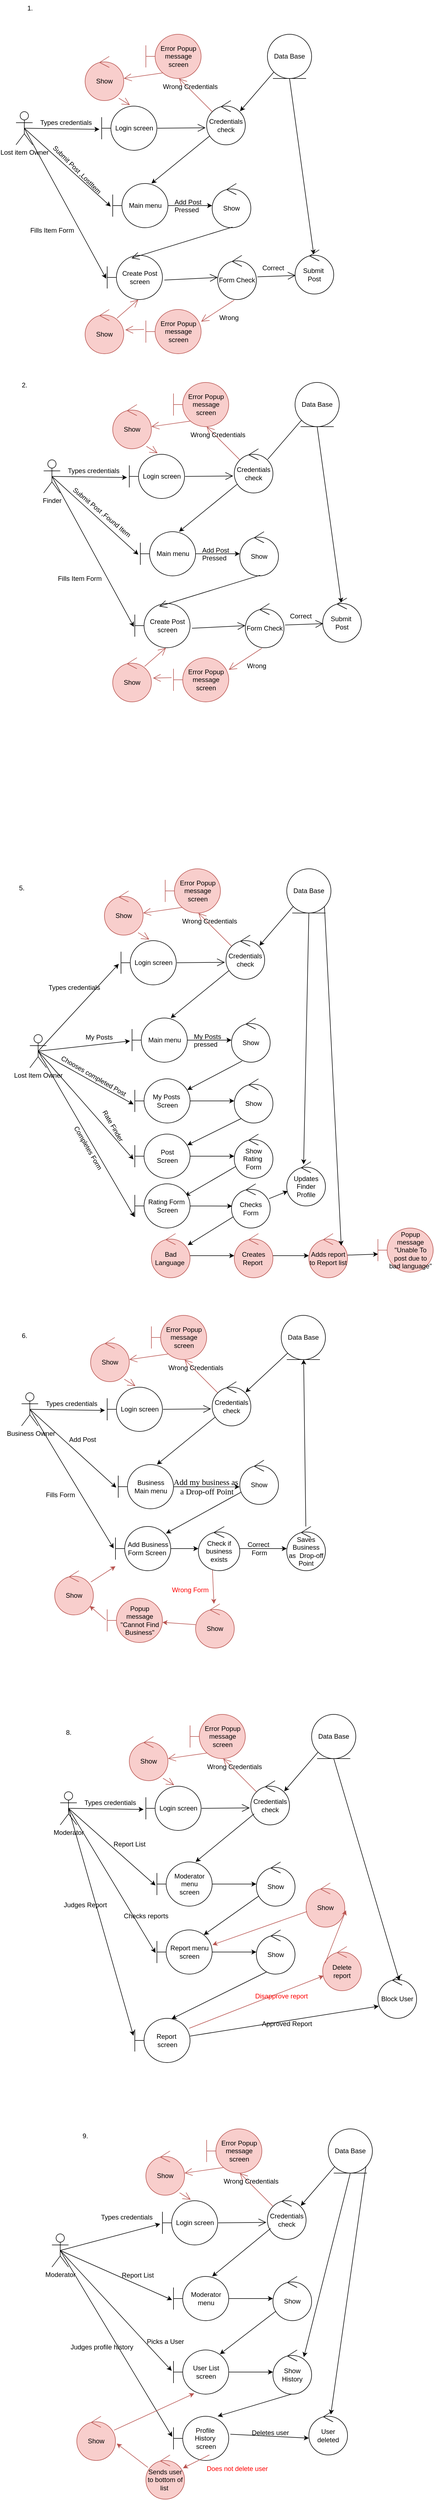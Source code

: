 <mxfile version="26.2.2">
  <diagram name="Page-1" id="PwSASDq-akAxYnx5ry94">
    <mxGraphModel dx="604" dy="815" grid="1" gridSize="10" guides="1" tooltips="1" connect="1" arrows="1" fold="1" page="1" pageScale="1" pageWidth="850" pageHeight="1100" math="0" shadow="0">
      <root>
        <mxCell id="0" />
        <mxCell id="1" parent="0" />
        <mxCell id="qrhTBZqcDBaqj9OsFunk-2" value="Show" style="ellipse;shape=umlControl;whiteSpace=wrap;html=1;" vertex="1" parent="1">
          <mxGeometry x="390" y="370" width="70" height="80" as="geometry" />
        </mxCell>
        <mxCell id="qrhTBZqcDBaqj9OsFunk-4" value="Lost item Owner" style="shape=umlActor;verticalLabelPosition=bottom;verticalAlign=top;html=1;" vertex="1" parent="1">
          <mxGeometry x="35" y="240" width="30" height="60" as="geometry" />
        </mxCell>
        <mxCell id="qrhTBZqcDBaqj9OsFunk-5" value="Login screen" style="shape=umlBoundary;whiteSpace=wrap;html=1;" vertex="1" parent="1">
          <mxGeometry x="190" y="230" width="100" height="80" as="geometry" />
        </mxCell>
        <mxCell id="qrhTBZqcDBaqj9OsFunk-16" value="" style="edgeStyle=none;rounded=0;orthogonalLoop=1;jettySize=auto;html=1;" edge="1" parent="1" source="qrhTBZqcDBaqj9OsFunk-7">
          <mxGeometry relative="1" as="geometry">
            <mxPoint x="280" y="370" as="targetPoint" />
          </mxGeometry>
        </mxCell>
        <mxCell id="qrhTBZqcDBaqj9OsFunk-7" value="Credentials&lt;div&gt;check&lt;/div&gt;" style="ellipse;shape=umlControl;whiteSpace=wrap;html=1;" vertex="1" parent="1">
          <mxGeometry x="380" y="220" width="70" height="80" as="geometry" />
        </mxCell>
        <mxCell id="qrhTBZqcDBaqj9OsFunk-10" style="edgeStyle=none;rounded=0;orthogonalLoop=1;jettySize=auto;html=1;exitX=0.5;exitY=0.5;exitDx=0;exitDy=0;exitPerimeter=0;entryX=-0.04;entryY=0.525;entryDx=0;entryDy=0;entryPerimeter=0;" edge="1" parent="1" source="qrhTBZqcDBaqj9OsFunk-4" target="qrhTBZqcDBaqj9OsFunk-5">
          <mxGeometry relative="1" as="geometry" />
        </mxCell>
        <mxCell id="qrhTBZqcDBaqj9OsFunk-11" value="" style="endArrow=open;endFill=1;endSize=12;html=1;rounded=0;entryX=-0.029;entryY=0.615;entryDx=0;entryDy=0;entryPerimeter=0;" edge="1" parent="1" target="qrhTBZqcDBaqj9OsFunk-7">
          <mxGeometry width="160" relative="1" as="geometry">
            <mxPoint x="291" y="270" as="sourcePoint" />
            <mxPoint x="320" y="390" as="targetPoint" />
          </mxGeometry>
        </mxCell>
        <mxCell id="qrhTBZqcDBaqj9OsFunk-12" value="Types credentials" style="text;html=1;align=center;verticalAlign=middle;resizable=0;points=[];autosize=1;strokeColor=none;fillColor=none;" vertex="1" parent="1">
          <mxGeometry x="65" y="245" width="120" height="30" as="geometry" />
        </mxCell>
        <mxCell id="qrhTBZqcDBaqj9OsFunk-13" value="&lt;div&gt;&lt;span style=&quot;background-color: transparent; color: light-dark(rgb(0, 0, 0), rgb(255, 255, 255));&quot;&gt;Data Base&lt;/span&gt;&lt;/div&gt;" style="ellipse;shape=umlEntity;whiteSpace=wrap;html=1;" vertex="1" parent="1">
          <mxGeometry x="490" y="100" width="80" height="80" as="geometry" />
        </mxCell>
        <mxCell id="qrhTBZqcDBaqj9OsFunk-14" style="edgeStyle=none;rounded=0;orthogonalLoop=1;jettySize=auto;html=1;exitX=0;exitY=1;exitDx=0;exitDy=0;entryX=0.863;entryY=0.24;entryDx=0;entryDy=0;entryPerimeter=0;" edge="1" parent="1" source="qrhTBZqcDBaqj9OsFunk-13" target="qrhTBZqcDBaqj9OsFunk-7">
          <mxGeometry relative="1" as="geometry" />
        </mxCell>
        <mxCell id="qrhTBZqcDBaqj9OsFunk-21" value="" style="edgeStyle=none;rounded=0;orthogonalLoop=1;jettySize=auto;html=1;" edge="1" parent="1" source="qrhTBZqcDBaqj9OsFunk-17">
          <mxGeometry relative="1" as="geometry">
            <mxPoint x="390" y="410" as="targetPoint" />
          </mxGeometry>
        </mxCell>
        <mxCell id="qrhTBZqcDBaqj9OsFunk-17" value="Main menu" style="shape=umlBoundary;whiteSpace=wrap;html=1;" vertex="1" parent="1">
          <mxGeometry x="210" y="370" width="100" height="80" as="geometry" />
        </mxCell>
        <mxCell id="qrhTBZqcDBaqj9OsFunk-18" style="edgeStyle=none;rounded=0;orthogonalLoop=1;jettySize=auto;html=1;exitX=0.5;exitY=0.5;exitDx=0;exitDy=0;exitPerimeter=0;entryX=-0.036;entryY=0.52;entryDx=0;entryDy=0;entryPerimeter=0;" edge="1" parent="1" source="qrhTBZqcDBaqj9OsFunk-4" target="qrhTBZqcDBaqj9OsFunk-17">
          <mxGeometry relative="1" as="geometry" />
        </mxCell>
        <mxCell id="qrhTBZqcDBaqj9OsFunk-19" value="Submit Post ,LostItem" style="text;html=1;align=center;verticalAlign=middle;resizable=0;points=[];autosize=1;strokeColor=none;fillColor=none;rotation=45;" vertex="1" parent="1">
          <mxGeometry x="75" y="330" width="140" height="30" as="geometry" />
        </mxCell>
        <mxCell id="qrhTBZqcDBaqj9OsFunk-22" value="Create Post&lt;div&gt;screen&lt;/div&gt;" style="shape=umlBoundary;whiteSpace=wrap;html=1;" vertex="1" parent="1">
          <mxGeometry x="200" y="500" width="100" height="80" as="geometry" />
        </mxCell>
        <mxCell id="qrhTBZqcDBaqj9OsFunk-23" value="Add Post &#xa;Pressed" style="text;whiteSpace=wrap;html=1;" vertex="1" parent="1">
          <mxGeometry x="320" y="390" width="80" height="50" as="geometry" />
        </mxCell>
        <mxCell id="qrhTBZqcDBaqj9OsFunk-24" value="" style="endArrow=open;endFill=1;endSize=12;html=1;rounded=0;entryX=0.44;entryY=0.065;entryDx=0;entryDy=0;entryPerimeter=0;exitX=0.526;exitY=0.985;exitDx=0;exitDy=0;exitPerimeter=0;" edge="1" parent="1" source="qrhTBZqcDBaqj9OsFunk-2" target="qrhTBZqcDBaqj9OsFunk-22">
          <mxGeometry width="160" relative="1" as="geometry">
            <mxPoint x="240" y="560" as="sourcePoint" />
            <mxPoint x="400" y="560" as="targetPoint" />
          </mxGeometry>
        </mxCell>
        <mxCell id="qrhTBZqcDBaqj9OsFunk-26" style="edgeStyle=none;rounded=0;orthogonalLoop=1;jettySize=auto;html=1;exitX=0.5;exitY=0.5;exitDx=0;exitDy=0;exitPerimeter=0;entryX=-0.017;entryY=0.528;entryDx=0;entryDy=0;entryPerimeter=0;" edge="1" parent="1" source="qrhTBZqcDBaqj9OsFunk-4" target="qrhTBZqcDBaqj9OsFunk-22">
          <mxGeometry relative="1" as="geometry" />
        </mxCell>
        <mxCell id="qrhTBZqcDBaqj9OsFunk-27" value="Fills Item Form" style="text;html=1;align=center;verticalAlign=middle;resizable=0;points=[];autosize=1;strokeColor=none;fillColor=none;" vertex="1" parent="1">
          <mxGeometry x="50" y="440" width="100" height="30" as="geometry" />
        </mxCell>
        <mxCell id="qrhTBZqcDBaqj9OsFunk-28" value="" style="endArrow=open;endFill=1;endSize=12;html=1;rounded=0;exitX=1.035;exitY=0.56;exitDx=0;exitDy=0;exitPerimeter=0;" edge="1" parent="1" source="qrhTBZqcDBaqj9OsFunk-22">
          <mxGeometry width="160" relative="1" as="geometry">
            <mxPoint x="320" y="530" as="sourcePoint" />
            <mxPoint x="400" y="540" as="targetPoint" />
          </mxGeometry>
        </mxCell>
        <mxCell id="qrhTBZqcDBaqj9OsFunk-29" value="Submit&amp;nbsp;&lt;div&gt;Post&lt;/div&gt;" style="ellipse;shape=umlControl;whiteSpace=wrap;html=1;" vertex="1" parent="1">
          <mxGeometry x="540" y="490" width="70" height="80" as="geometry" />
        </mxCell>
        <mxCell id="qrhTBZqcDBaqj9OsFunk-30" value="Form Check" style="ellipse;shape=umlControl;whiteSpace=wrap;html=1;" vertex="1" parent="1">
          <mxGeometry x="400" y="500" width="70" height="80" as="geometry" />
        </mxCell>
        <mxCell id="qrhTBZqcDBaqj9OsFunk-31" value="" style="endArrow=open;endFill=1;endSize=12;html=1;rounded=0;entryX=0.014;entryY=0.58;entryDx=0;entryDy=0;entryPerimeter=0;exitX=1.028;exitY=0.486;exitDx=0;exitDy=0;exitPerimeter=0;" edge="1" parent="1" source="qrhTBZqcDBaqj9OsFunk-30" target="qrhTBZqcDBaqj9OsFunk-29">
          <mxGeometry width="160" relative="1" as="geometry">
            <mxPoint x="340" y="350" as="sourcePoint" />
            <mxPoint x="500" y="350" as="targetPoint" />
          </mxGeometry>
        </mxCell>
        <mxCell id="qrhTBZqcDBaqj9OsFunk-32" value="Correct" style="text;html=1;align=center;verticalAlign=middle;resizable=0;points=[];autosize=1;strokeColor=none;fillColor=none;" vertex="1" parent="1">
          <mxGeometry x="470" y="508" width="60" height="30" as="geometry" />
        </mxCell>
        <mxCell id="qrhTBZqcDBaqj9OsFunk-36" style="edgeStyle=none;rounded=0;orthogonalLoop=1;jettySize=auto;html=1;exitX=0.5;exitY=1;exitDx=0;exitDy=0;entryX=0.483;entryY=0.106;entryDx=0;entryDy=0;entryPerimeter=0;" edge="1" parent="1" source="qrhTBZqcDBaqj9OsFunk-13" target="qrhTBZqcDBaqj9OsFunk-29">
          <mxGeometry relative="1" as="geometry" />
        </mxCell>
        <mxCell id="qrhTBZqcDBaqj9OsFunk-38" value="" style="endArrow=open;endFill=1;endSize=12;html=1;rounded=0;exitX=0.143;exitY=0.25;exitDx=0;exitDy=0;exitPerimeter=0;fillColor=#f8cecc;strokeColor=#b85450;" edge="1" parent="1" source="qrhTBZqcDBaqj9OsFunk-7">
          <mxGeometry width="160" relative="1" as="geometry">
            <mxPoint x="340" y="350" as="sourcePoint" />
            <mxPoint x="330" y="180" as="targetPoint" />
          </mxGeometry>
        </mxCell>
        <mxCell id="qrhTBZqcDBaqj9OsFunk-39" value="Error&amp;nbsp;Popup message&lt;div&gt;screen&lt;/div&gt;" style="shape=umlBoundary;whiteSpace=wrap;html=1;fillColor=#f8cecc;strokeColor=#b85450;" vertex="1" parent="1">
          <mxGeometry x="270" y="100" width="100" height="80" as="geometry" />
        </mxCell>
        <mxCell id="qrhTBZqcDBaqj9OsFunk-40" value="" style="endArrow=open;endFill=1;endSize=12;html=1;rounded=0;exitX=0.3;exitY=0.875;exitDx=0;exitDy=0;exitPerimeter=0;fillColor=#f8cecc;strokeColor=#b85450;" edge="1" parent="1" source="qrhTBZqcDBaqj9OsFunk-39">
          <mxGeometry width="160" relative="1" as="geometry">
            <mxPoint x="400" y="250" as="sourcePoint" />
            <mxPoint x="230" y="180" as="targetPoint" />
          </mxGeometry>
        </mxCell>
        <mxCell id="qrhTBZqcDBaqj9OsFunk-41" value="Wrong Credentials" style="text;html=1;align=center;verticalAlign=middle;resizable=0;points=[];autosize=1;strokeColor=none;fillColor=none;" vertex="1" parent="1">
          <mxGeometry x="290" y="180" width="120" height="30" as="geometry" />
        </mxCell>
        <mxCell id="qrhTBZqcDBaqj9OsFunk-42" value="" style="endArrow=open;endFill=1;endSize=12;html=1;rounded=0;exitX=0.426;exitY=1.013;exitDx=0;exitDy=0;exitPerimeter=0;fillColor=#f8cecc;strokeColor=#b85450;" edge="1" parent="1" source="qrhTBZqcDBaqj9OsFunk-30">
          <mxGeometry width="160" relative="1" as="geometry">
            <mxPoint x="400" y="250" as="sourcePoint" />
            <mxPoint x="370" y="620" as="targetPoint" />
          </mxGeometry>
        </mxCell>
        <mxCell id="qrhTBZqcDBaqj9OsFunk-43" value="Wrong" style="text;html=1;align=center;verticalAlign=middle;resizable=0;points=[];autosize=1;strokeColor=none;fillColor=none;" vertex="1" parent="1">
          <mxGeometry x="390" y="598" width="60" height="30" as="geometry" />
        </mxCell>
        <mxCell id="qrhTBZqcDBaqj9OsFunk-44" value="Error Popup message&lt;div&gt;screen&lt;/div&gt;" style="shape=umlBoundary;whiteSpace=wrap;html=1;fillColor=#f8cecc;strokeColor=#b85450;" vertex="1" parent="1">
          <mxGeometry x="270" y="598" width="100" height="80" as="geometry" />
        </mxCell>
        <mxCell id="qrhTBZqcDBaqj9OsFunk-45" value="" style="endArrow=open;endFill=1;endSize=12;html=1;rounded=0;exitX=-0.035;exitY=0.451;exitDx=0;exitDy=0;exitPerimeter=0;fillColor=#f8cecc;strokeColor=#b85450;entryX=1.04;entryY=0.461;entryDx=0;entryDy=0;entryPerimeter=0;" edge="1" parent="1" source="qrhTBZqcDBaqj9OsFunk-44" target="qrhTBZqcDBaqj9OsFunk-48">
          <mxGeometry width="160" relative="1" as="geometry">
            <mxPoint x="440" y="591" as="sourcePoint" />
            <mxPoint x="380" y="630" as="targetPoint" />
          </mxGeometry>
        </mxCell>
        <mxCell id="qrhTBZqcDBaqj9OsFunk-46" value="1." style="text;html=1;align=center;verticalAlign=middle;resizable=0;points=[];autosize=1;strokeColor=none;fillColor=none;" vertex="1" parent="1">
          <mxGeometry x="45" y="38" width="30" height="30" as="geometry" />
        </mxCell>
        <mxCell id="qrhTBZqcDBaqj9OsFunk-47" value="Show" style="ellipse;shape=umlControl;whiteSpace=wrap;html=1;fillColor=#f8cecc;strokeColor=#b85450;" vertex="1" parent="1">
          <mxGeometry x="160" y="140" width="70" height="80" as="geometry" />
        </mxCell>
        <mxCell id="qrhTBZqcDBaqj9OsFunk-48" value="Show" style="ellipse;shape=umlControl;whiteSpace=wrap;html=1;fillColor=#f8cecc;strokeColor=#b85450;" vertex="1" parent="1">
          <mxGeometry x="160" y="598" width="70" height="80" as="geometry" />
        </mxCell>
        <mxCell id="qrhTBZqcDBaqj9OsFunk-50" value="" style="endArrow=open;endFill=1;endSize=12;html=1;rounded=0;exitX=0.823;exitY=0.198;exitDx=0;exitDy=0;exitPerimeter=0;fillColor=#f8cecc;strokeColor=#b85450;entryX=0.564;entryY=1.002;entryDx=0;entryDy=0;entryPerimeter=0;" edge="1" parent="1" source="qrhTBZqcDBaqj9OsFunk-48" target="qrhTBZqcDBaqj9OsFunk-22">
          <mxGeometry width="160" relative="1" as="geometry">
            <mxPoint x="440" y="591" as="sourcePoint" />
            <mxPoint x="380" y="630" as="targetPoint" />
          </mxGeometry>
        </mxCell>
        <mxCell id="qrhTBZqcDBaqj9OsFunk-51" value="" style="endArrow=open;endFill=1;endSize=12;html=1;rounded=0;exitX=0.871;exitY=0.944;exitDx=0;exitDy=0;exitPerimeter=0;fillColor=#f8cecc;strokeColor=#b85450;entryX=0.512;entryY=-0.023;entryDx=0;entryDy=0;entryPerimeter=0;" edge="1" parent="1" source="qrhTBZqcDBaqj9OsFunk-47" target="qrhTBZqcDBaqj9OsFunk-5">
          <mxGeometry width="160" relative="1" as="geometry">
            <mxPoint x="310" y="180" as="sourcePoint" />
            <mxPoint x="240" y="190" as="targetPoint" />
          </mxGeometry>
        </mxCell>
        <mxCell id="qrhTBZqcDBaqj9OsFunk-166" style="edgeStyle=none;rounded=0;orthogonalLoop=1;jettySize=auto;html=1;exitX=0.5;exitY=0.5;exitDx=0;exitDy=0;exitPerimeter=0;entryX=-0.025;entryY=0.394;entryDx=0;entryDy=0;entryPerimeter=0;" edge="1" parent="1" source="qrhTBZqcDBaqj9OsFunk-56" target="qrhTBZqcDBaqj9OsFunk-157">
          <mxGeometry relative="1" as="geometry" />
        </mxCell>
        <mxCell id="qrhTBZqcDBaqj9OsFunk-56" value="Moderator" style="shape=umlActor;verticalLabelPosition=bottom;verticalAlign=top;html=1;" vertex="1" parent="1">
          <mxGeometry x="115" y="3280" width="30" height="60" as="geometry" />
        </mxCell>
        <mxCell id="qrhTBZqcDBaqj9OsFunk-57" value="Login screen" style="shape=umlBoundary;whiteSpace=wrap;html=1;" vertex="1" parent="1">
          <mxGeometry x="270" y="3270" width="100" height="80" as="geometry" />
        </mxCell>
        <mxCell id="qrhTBZqcDBaqj9OsFunk-58" value="Credentials&lt;div&gt;check&lt;/div&gt;" style="ellipse;shape=umlControl;whiteSpace=wrap;html=1;" vertex="1" parent="1">
          <mxGeometry x="460" y="3260" width="70" height="80" as="geometry" />
        </mxCell>
        <mxCell id="qrhTBZqcDBaqj9OsFunk-59" style="edgeStyle=none;rounded=0;orthogonalLoop=1;jettySize=auto;html=1;exitX=0.5;exitY=0.5;exitDx=0;exitDy=0;exitPerimeter=0;entryX=-0.04;entryY=0.525;entryDx=0;entryDy=0;entryPerimeter=0;" edge="1" parent="1" source="qrhTBZqcDBaqj9OsFunk-56" target="qrhTBZqcDBaqj9OsFunk-57">
          <mxGeometry relative="1" as="geometry" />
        </mxCell>
        <mxCell id="qrhTBZqcDBaqj9OsFunk-60" value="" style="endArrow=open;endFill=1;endSize=12;html=1;rounded=0;entryX=-0.029;entryY=0.615;entryDx=0;entryDy=0;entryPerimeter=0;" edge="1" parent="1" target="qrhTBZqcDBaqj9OsFunk-58">
          <mxGeometry width="160" relative="1" as="geometry">
            <mxPoint x="371" y="3310" as="sourcePoint" />
            <mxPoint x="400" y="3430" as="targetPoint" />
          </mxGeometry>
        </mxCell>
        <mxCell id="qrhTBZqcDBaqj9OsFunk-61" value="Types credentials" style="text;html=1;align=center;verticalAlign=middle;resizable=0;points=[];autosize=1;strokeColor=none;fillColor=none;" vertex="1" parent="1">
          <mxGeometry x="145" y="3285" width="120" height="30" as="geometry" />
        </mxCell>
        <mxCell id="qrhTBZqcDBaqj9OsFunk-62" value="&lt;div&gt;&lt;span style=&quot;background-color: transparent; color: light-dark(rgb(0, 0, 0), rgb(255, 255, 255));&quot;&gt;Data Base&lt;/span&gt;&lt;/div&gt;" style="ellipse;shape=umlEntity;whiteSpace=wrap;html=1;" vertex="1" parent="1">
          <mxGeometry x="570" y="3140" width="80" height="80" as="geometry" />
        </mxCell>
        <mxCell id="qrhTBZqcDBaqj9OsFunk-63" style="edgeStyle=none;rounded=0;orthogonalLoop=1;jettySize=auto;html=1;exitX=0;exitY=1;exitDx=0;exitDy=0;entryX=0.863;entryY=0.24;entryDx=0;entryDy=0;entryPerimeter=0;" edge="1" parent="1" source="qrhTBZqcDBaqj9OsFunk-62" target="qrhTBZqcDBaqj9OsFunk-58">
          <mxGeometry relative="1" as="geometry" />
        </mxCell>
        <mxCell id="qrhTBZqcDBaqj9OsFunk-64" value="" style="endArrow=open;endFill=1;endSize=12;html=1;rounded=0;exitX=0.143;exitY=0.25;exitDx=0;exitDy=0;exitPerimeter=0;fillColor=#f8cecc;strokeColor=#b85450;" edge="1" parent="1" source="qrhTBZqcDBaqj9OsFunk-58">
          <mxGeometry width="160" relative="1" as="geometry">
            <mxPoint x="420" y="3390" as="sourcePoint" />
            <mxPoint x="410" y="3220" as="targetPoint" />
          </mxGeometry>
        </mxCell>
        <mxCell id="qrhTBZqcDBaqj9OsFunk-65" value="Error&amp;nbsp;Popup message&lt;div&gt;screen&lt;/div&gt;" style="shape=umlBoundary;whiteSpace=wrap;html=1;fillColor=#f8cecc;strokeColor=#b85450;" vertex="1" parent="1">
          <mxGeometry x="350" y="3140" width="100" height="80" as="geometry" />
        </mxCell>
        <mxCell id="qrhTBZqcDBaqj9OsFunk-66" value="" style="endArrow=open;endFill=1;endSize=12;html=1;rounded=0;exitX=0.3;exitY=0.875;exitDx=0;exitDy=0;exitPerimeter=0;fillColor=#f8cecc;strokeColor=#b85450;" edge="1" parent="1" source="qrhTBZqcDBaqj9OsFunk-65">
          <mxGeometry width="160" relative="1" as="geometry">
            <mxPoint x="480" y="3290" as="sourcePoint" />
            <mxPoint x="310" y="3220" as="targetPoint" />
          </mxGeometry>
        </mxCell>
        <mxCell id="qrhTBZqcDBaqj9OsFunk-67" value="Wrong Credentials" style="text;html=1;align=center;verticalAlign=middle;resizable=0;points=[];autosize=1;strokeColor=none;fillColor=none;" vertex="1" parent="1">
          <mxGeometry x="370" y="3220" width="120" height="30" as="geometry" />
        </mxCell>
        <mxCell id="qrhTBZqcDBaqj9OsFunk-68" value="Show" style="ellipse;shape=umlControl;whiteSpace=wrap;html=1;fillColor=#f8cecc;strokeColor=#b85450;" vertex="1" parent="1">
          <mxGeometry x="240" y="3180" width="70" height="80" as="geometry" />
        </mxCell>
        <mxCell id="qrhTBZqcDBaqj9OsFunk-69" value="" style="endArrow=open;endFill=1;endSize=12;html=1;rounded=0;exitX=0.871;exitY=0.944;exitDx=0;exitDy=0;exitPerimeter=0;fillColor=#f8cecc;strokeColor=#b85450;entryX=0.512;entryY=-0.023;entryDx=0;entryDy=0;entryPerimeter=0;" edge="1" parent="1" source="qrhTBZqcDBaqj9OsFunk-68" target="qrhTBZqcDBaqj9OsFunk-57">
          <mxGeometry width="160" relative="1" as="geometry">
            <mxPoint x="390" y="3220" as="sourcePoint" />
            <mxPoint x="320" y="3230" as="targetPoint" />
          </mxGeometry>
        </mxCell>
        <mxCell id="qrhTBZqcDBaqj9OsFunk-80" value="" style="edgeStyle=none;rounded=0;orthogonalLoop=1;jettySize=auto;html=1;" edge="1" parent="1" source="qrhTBZqcDBaqj9OsFunk-72">
          <mxGeometry relative="1" as="geometry">
            <mxPoint x="374.8" y="3539.022" as="targetPoint" />
          </mxGeometry>
        </mxCell>
        <mxCell id="qrhTBZqcDBaqj9OsFunk-72" value="Show" style="ellipse;shape=umlControl;whiteSpace=wrap;html=1;" vertex="1" parent="1">
          <mxGeometry x="470" y="3407" width="70" height="80" as="geometry" />
        </mxCell>
        <mxCell id="qrhTBZqcDBaqj9OsFunk-73" value="" style="edgeStyle=none;rounded=0;orthogonalLoop=1;jettySize=auto;html=1;" edge="1" parent="1">
          <mxGeometry relative="1" as="geometry">
            <mxPoint x="466" y="3320" as="sourcePoint" />
            <mxPoint x="360" y="3407" as="targetPoint" />
          </mxGeometry>
        </mxCell>
        <mxCell id="qrhTBZqcDBaqj9OsFunk-74" value="" style="edgeStyle=none;rounded=0;orthogonalLoop=1;jettySize=auto;html=1;" edge="1" parent="1" source="qrhTBZqcDBaqj9OsFunk-75">
          <mxGeometry relative="1" as="geometry">
            <mxPoint x="470" y="3447" as="targetPoint" />
          </mxGeometry>
        </mxCell>
        <mxCell id="qrhTBZqcDBaqj9OsFunk-75" value="Moderator menu&lt;div&gt;screen&lt;/div&gt;" style="shape=umlBoundary;whiteSpace=wrap;html=1;" vertex="1" parent="1">
          <mxGeometry x="290" y="3407" width="100" height="80" as="geometry" />
        </mxCell>
        <mxCell id="qrhTBZqcDBaqj9OsFunk-78" style="edgeStyle=none;rounded=0;orthogonalLoop=1;jettySize=auto;html=1;exitX=0.5;exitY=0.5;exitDx=0;exitDy=0;exitPerimeter=0;entryX=-0.025;entryY=0.532;entryDx=0;entryDy=0;entryPerimeter=0;" edge="1" parent="1" source="qrhTBZqcDBaqj9OsFunk-56" target="qrhTBZqcDBaqj9OsFunk-75">
          <mxGeometry relative="1" as="geometry" />
        </mxCell>
        <mxCell id="qrhTBZqcDBaqj9OsFunk-86" value="" style="edgeStyle=none;rounded=0;orthogonalLoop=1;jettySize=auto;html=1;" edge="1" parent="1" source="qrhTBZqcDBaqj9OsFunk-81">
          <mxGeometry relative="1" as="geometry">
            <mxPoint x="470" y="3570" as="targetPoint" />
          </mxGeometry>
        </mxCell>
        <mxCell id="qrhTBZqcDBaqj9OsFunk-81" value="Report menu&lt;div&gt;screen&lt;/div&gt;" style="shape=umlBoundary;whiteSpace=wrap;html=1;" vertex="1" parent="1">
          <mxGeometry x="290" y="3530" width="100" height="80" as="geometry" />
        </mxCell>
        <mxCell id="qrhTBZqcDBaqj9OsFunk-82" style="edgeStyle=none;rounded=0;orthogonalLoop=1;jettySize=auto;html=1;exitX=0.5;exitY=0.5;exitDx=0;exitDy=0;exitPerimeter=0;entryX=-0.025;entryY=0.52;entryDx=0;entryDy=0;entryPerimeter=0;" edge="1" parent="1" source="qrhTBZqcDBaqj9OsFunk-56" target="qrhTBZqcDBaqj9OsFunk-81">
          <mxGeometry relative="1" as="geometry" />
        </mxCell>
        <mxCell id="qrhTBZqcDBaqj9OsFunk-83" value="Report List" style="text;html=1;align=center;verticalAlign=middle;resizable=0;points=[];autosize=1;strokeColor=none;fillColor=none;" vertex="1" parent="1">
          <mxGeometry x="200" y="3360" width="80" height="30" as="geometry" />
        </mxCell>
        <mxCell id="qrhTBZqcDBaqj9OsFunk-100" value="" style="edgeStyle=none;rounded=0;orthogonalLoop=1;jettySize=auto;html=1;fillColor=#f8cecc;strokeColor=#b85450;exitX=0.985;exitY=0.225;exitDx=0;exitDy=0;exitPerimeter=0;" edge="1" parent="1" source="qrhTBZqcDBaqj9OsFunk-157" target="qrhTBZqcDBaqj9OsFunk-99">
          <mxGeometry relative="1" as="geometry" />
        </mxCell>
        <mxCell id="qrhTBZqcDBaqj9OsFunk-87" value="Show" style="ellipse;shape=umlControl;whiteSpace=wrap;html=1;" vertex="1" parent="1">
          <mxGeometry x="470" y="3530" width="70" height="80" as="geometry" />
        </mxCell>
        <mxCell id="qrhTBZqcDBaqj9OsFunk-88" value="Checks reports" style="text;html=1;align=center;verticalAlign=middle;resizable=0;points=[];autosize=1;strokeColor=none;fillColor=none;" vertex="1" parent="1">
          <mxGeometry x="220" y="3490" width="100" height="30" as="geometry" />
        </mxCell>
        <mxCell id="qrhTBZqcDBaqj9OsFunk-91" value="Block User" style="ellipse;shape=umlControl;whiteSpace=wrap;html=1;" vertex="1" parent="1">
          <mxGeometry x="690" y="3610" width="70" height="80" as="geometry" />
        </mxCell>
        <mxCell id="qrhTBZqcDBaqj9OsFunk-98" value="Approved Report" style="text;html=1;align=center;verticalAlign=middle;resizable=0;points=[];autosize=1;strokeColor=none;fillColor=none;" vertex="1" parent="1">
          <mxGeometry x="470" y="3685" width="110" height="30" as="geometry" />
        </mxCell>
        <mxCell id="qrhTBZqcDBaqj9OsFunk-99" value="Delete report" style="ellipse;shape=umlControl;whiteSpace=wrap;html=1;fillColor=#f8cecc;strokeColor=#b85450;" vertex="1" parent="1">
          <mxGeometry x="590" y="3560" width="70" height="80" as="geometry" />
        </mxCell>
        <mxCell id="qrhTBZqcDBaqj9OsFunk-101" value="Moderator" style="shape=umlActor;verticalLabelPosition=bottom;verticalAlign=top;html=1;" vertex="1" parent="1">
          <mxGeometry x="100" y="4080" width="30" height="60" as="geometry" />
        </mxCell>
        <mxCell id="qrhTBZqcDBaqj9OsFunk-102" value="Login screen" style="shape=umlBoundary;whiteSpace=wrap;html=1;" vertex="1" parent="1">
          <mxGeometry x="300" y="4020" width="100" height="80" as="geometry" />
        </mxCell>
        <mxCell id="qrhTBZqcDBaqj9OsFunk-103" value="Credentials&lt;div&gt;check&lt;/div&gt;" style="ellipse;shape=umlControl;whiteSpace=wrap;html=1;" vertex="1" parent="1">
          <mxGeometry x="490" y="4010" width="70" height="80" as="geometry" />
        </mxCell>
        <mxCell id="qrhTBZqcDBaqj9OsFunk-104" style="edgeStyle=none;rounded=0;orthogonalLoop=1;jettySize=auto;html=1;exitX=0.5;exitY=0.5;exitDx=0;exitDy=0;exitPerimeter=0;entryX=-0.04;entryY=0.525;entryDx=0;entryDy=0;entryPerimeter=0;" edge="1" parent="1" source="qrhTBZqcDBaqj9OsFunk-101" target="qrhTBZqcDBaqj9OsFunk-102">
          <mxGeometry relative="1" as="geometry" />
        </mxCell>
        <mxCell id="qrhTBZqcDBaqj9OsFunk-105" value="" style="endArrow=open;endFill=1;endSize=12;html=1;rounded=0;entryX=-0.029;entryY=0.615;entryDx=0;entryDy=0;entryPerimeter=0;" edge="1" parent="1" target="qrhTBZqcDBaqj9OsFunk-103">
          <mxGeometry width="160" relative="1" as="geometry">
            <mxPoint x="401" y="4060" as="sourcePoint" />
            <mxPoint x="430" y="4180" as="targetPoint" />
          </mxGeometry>
        </mxCell>
        <mxCell id="qrhTBZqcDBaqj9OsFunk-106" value="Types credentials" style="text;html=1;align=center;verticalAlign=middle;resizable=0;points=[];autosize=1;strokeColor=none;fillColor=none;" vertex="1" parent="1">
          <mxGeometry x="175" y="4035" width="120" height="30" as="geometry" />
        </mxCell>
        <mxCell id="qrhTBZqcDBaqj9OsFunk-107" value="&lt;div&gt;&lt;span style=&quot;background-color: transparent; color: light-dark(rgb(0, 0, 0), rgb(255, 255, 255));&quot;&gt;Data Base&lt;/span&gt;&lt;/div&gt;" style="ellipse;shape=umlEntity;whiteSpace=wrap;html=1;" vertex="1" parent="1">
          <mxGeometry x="600" y="3890" width="80" height="80" as="geometry" />
        </mxCell>
        <mxCell id="qrhTBZqcDBaqj9OsFunk-108" style="edgeStyle=none;rounded=0;orthogonalLoop=1;jettySize=auto;html=1;exitX=0;exitY=1;exitDx=0;exitDy=0;entryX=0.863;entryY=0.24;entryDx=0;entryDy=0;entryPerimeter=0;" edge="1" parent="1" source="qrhTBZqcDBaqj9OsFunk-107" target="qrhTBZqcDBaqj9OsFunk-103">
          <mxGeometry relative="1" as="geometry" />
        </mxCell>
        <mxCell id="qrhTBZqcDBaqj9OsFunk-109" value="" style="endArrow=open;endFill=1;endSize=12;html=1;rounded=0;exitX=0.143;exitY=0.25;exitDx=0;exitDy=0;exitPerimeter=0;fillColor=#f8cecc;strokeColor=#b85450;" edge="1" parent="1" source="qrhTBZqcDBaqj9OsFunk-103">
          <mxGeometry width="160" relative="1" as="geometry">
            <mxPoint x="450" y="4140" as="sourcePoint" />
            <mxPoint x="440" y="3970" as="targetPoint" />
          </mxGeometry>
        </mxCell>
        <mxCell id="qrhTBZqcDBaqj9OsFunk-110" value="Error&amp;nbsp;Popup message&lt;div&gt;screen&lt;/div&gt;" style="shape=umlBoundary;whiteSpace=wrap;html=1;fillColor=#f8cecc;strokeColor=#b85450;" vertex="1" parent="1">
          <mxGeometry x="380" y="3890" width="100" height="80" as="geometry" />
        </mxCell>
        <mxCell id="qrhTBZqcDBaqj9OsFunk-111" value="" style="endArrow=open;endFill=1;endSize=12;html=1;rounded=0;exitX=0.3;exitY=0.875;exitDx=0;exitDy=0;exitPerimeter=0;fillColor=#f8cecc;strokeColor=#b85450;" edge="1" parent="1" source="qrhTBZqcDBaqj9OsFunk-110">
          <mxGeometry width="160" relative="1" as="geometry">
            <mxPoint x="510" y="4040" as="sourcePoint" />
            <mxPoint x="340" y="3970" as="targetPoint" />
          </mxGeometry>
        </mxCell>
        <mxCell id="qrhTBZqcDBaqj9OsFunk-112" value="Wrong Credentials" style="text;html=1;align=center;verticalAlign=middle;resizable=0;points=[];autosize=1;strokeColor=none;fillColor=none;" vertex="1" parent="1">
          <mxGeometry x="400" y="3970" width="120" height="30" as="geometry" />
        </mxCell>
        <mxCell id="qrhTBZqcDBaqj9OsFunk-113" value="Show" style="ellipse;shape=umlControl;whiteSpace=wrap;html=1;fillColor=#f8cecc;strokeColor=#b85450;" vertex="1" parent="1">
          <mxGeometry x="270" y="3930" width="70" height="80" as="geometry" />
        </mxCell>
        <mxCell id="qrhTBZqcDBaqj9OsFunk-114" value="" style="endArrow=open;endFill=1;endSize=12;html=1;rounded=0;exitX=0.871;exitY=0.944;exitDx=0;exitDy=0;exitPerimeter=0;fillColor=#f8cecc;strokeColor=#b85450;entryX=0.512;entryY=-0.023;entryDx=0;entryDy=0;entryPerimeter=0;" edge="1" parent="1" source="qrhTBZqcDBaqj9OsFunk-113" target="qrhTBZqcDBaqj9OsFunk-102">
          <mxGeometry width="160" relative="1" as="geometry">
            <mxPoint x="420" y="3970" as="sourcePoint" />
            <mxPoint x="350" y="3980" as="targetPoint" />
          </mxGeometry>
        </mxCell>
        <mxCell id="qrhTBZqcDBaqj9OsFunk-123" value="" style="edgeStyle=none;rounded=0;orthogonalLoop=1;jettySize=auto;html=1;" edge="1" parent="1" source="qrhTBZqcDBaqj9OsFunk-115">
          <mxGeometry relative="1" as="geometry">
            <mxPoint x="404.036" y="4297.665" as="targetPoint" />
          </mxGeometry>
        </mxCell>
        <mxCell id="qrhTBZqcDBaqj9OsFunk-115" value="Show" style="ellipse;shape=umlControl;whiteSpace=wrap;html=1;" vertex="1" parent="1">
          <mxGeometry x="500" y="4157" width="70" height="80" as="geometry" />
        </mxCell>
        <mxCell id="qrhTBZqcDBaqj9OsFunk-116" value="" style="edgeStyle=none;rounded=0;orthogonalLoop=1;jettySize=auto;html=1;" edge="1" parent="1">
          <mxGeometry relative="1" as="geometry">
            <mxPoint x="496" y="4070" as="sourcePoint" />
            <mxPoint x="390" y="4157" as="targetPoint" />
          </mxGeometry>
        </mxCell>
        <mxCell id="qrhTBZqcDBaqj9OsFunk-117" value="" style="edgeStyle=none;rounded=0;orthogonalLoop=1;jettySize=auto;html=1;" edge="1" parent="1" source="qrhTBZqcDBaqj9OsFunk-118">
          <mxGeometry relative="1" as="geometry">
            <mxPoint x="500" y="4197" as="targetPoint" />
          </mxGeometry>
        </mxCell>
        <mxCell id="qrhTBZqcDBaqj9OsFunk-118" value="Moderator menu" style="shape=umlBoundary;whiteSpace=wrap;html=1;" vertex="1" parent="1">
          <mxGeometry x="320" y="4157" width="100" height="80" as="geometry" />
        </mxCell>
        <mxCell id="qrhTBZqcDBaqj9OsFunk-119" style="edgeStyle=none;rounded=0;orthogonalLoop=1;jettySize=auto;html=1;exitX=0.5;exitY=0.5;exitDx=0;exitDy=0;exitPerimeter=0;entryX=-0.025;entryY=0.532;entryDx=0;entryDy=0;entryPerimeter=0;" edge="1" parent="1" source="qrhTBZqcDBaqj9OsFunk-101" target="qrhTBZqcDBaqj9OsFunk-118">
          <mxGeometry relative="1" as="geometry" />
        </mxCell>
        <mxCell id="qrhTBZqcDBaqj9OsFunk-120" value="Report List" style="text;html=1;align=center;verticalAlign=middle;resizable=0;points=[];autosize=1;strokeColor=none;fillColor=none;" vertex="1" parent="1">
          <mxGeometry x="215" y="4140" width="80" height="30" as="geometry" />
        </mxCell>
        <mxCell id="qrhTBZqcDBaqj9OsFunk-128" value="" style="edgeStyle=none;rounded=0;orthogonalLoop=1;jettySize=auto;html=1;" edge="1" parent="1" source="qrhTBZqcDBaqj9OsFunk-124">
          <mxGeometry relative="1" as="geometry">
            <mxPoint x="500" y="4330" as="targetPoint" />
          </mxGeometry>
        </mxCell>
        <mxCell id="qrhTBZqcDBaqj9OsFunk-124" value="User List&lt;div&gt;screen&lt;/div&gt;" style="shape=umlBoundary;whiteSpace=wrap;html=1;" vertex="1" parent="1">
          <mxGeometry x="320" y="4290" width="100" height="80" as="geometry" />
        </mxCell>
        <mxCell id="qrhTBZqcDBaqj9OsFunk-125" style="edgeStyle=none;rounded=0;orthogonalLoop=1;jettySize=auto;html=1;exitX=0.5;exitY=0.5;exitDx=0;exitDy=0;exitPerimeter=0;entryX=-0.032;entryY=0.472;entryDx=0;entryDy=0;entryPerimeter=0;" edge="1" parent="1" source="qrhTBZqcDBaqj9OsFunk-101" target="qrhTBZqcDBaqj9OsFunk-124">
          <mxGeometry relative="1" as="geometry" />
        </mxCell>
        <mxCell id="qrhTBZqcDBaqj9OsFunk-126" value="&amp;nbsp;Picks a User&amp;nbsp;" style="text;html=1;align=center;verticalAlign=middle;resizable=0;points=[];autosize=1;strokeColor=none;fillColor=none;" vertex="1" parent="1">
          <mxGeometry x="255" y="4260" width="100" height="30" as="geometry" />
        </mxCell>
        <mxCell id="qrhTBZqcDBaqj9OsFunk-131" value="" style="edgeStyle=none;rounded=0;orthogonalLoop=1;jettySize=auto;html=1;exitX=0.543;exitY=0.983;exitDx=0;exitDy=0;exitPerimeter=0;" edge="1" parent="1" source="qrhTBZqcDBaqj9OsFunk-129">
          <mxGeometry relative="1" as="geometry">
            <mxPoint x="570" y="4330" as="sourcePoint" />
            <mxPoint x="400" y="4410" as="targetPoint" />
          </mxGeometry>
        </mxCell>
        <mxCell id="qrhTBZqcDBaqj9OsFunk-129" value="Show&lt;div&gt;History&lt;/div&gt;" style="ellipse;shape=umlControl;whiteSpace=wrap;html=1;" vertex="1" parent="1">
          <mxGeometry x="500" y="4290" width="70" height="80" as="geometry" />
        </mxCell>
        <mxCell id="qrhTBZqcDBaqj9OsFunk-132" style="edgeStyle=none;rounded=0;orthogonalLoop=1;jettySize=auto;html=1;exitX=0.5;exitY=1;exitDx=0;exitDy=0;entryX=0.798;entryY=0.161;entryDx=0;entryDy=0;entryPerimeter=0;" edge="1" parent="1" source="qrhTBZqcDBaqj9OsFunk-107" target="qrhTBZqcDBaqj9OsFunk-129">
          <mxGeometry relative="1" as="geometry" />
        </mxCell>
        <mxCell id="qrhTBZqcDBaqj9OsFunk-133" value="8." style="text;html=1;align=center;verticalAlign=middle;resizable=0;points=[];autosize=1;strokeColor=none;fillColor=none;" vertex="1" parent="1">
          <mxGeometry x="115" y="3158" width="30" height="30" as="geometry" />
        </mxCell>
        <mxCell id="qrhTBZqcDBaqj9OsFunk-134" value="9." style="text;html=1;align=center;verticalAlign=middle;resizable=0;points=[];autosize=1;strokeColor=none;fillColor=none;" vertex="1" parent="1">
          <mxGeometry x="145" y="3888" width="30" height="30" as="geometry" />
        </mxCell>
        <mxCell id="qrhTBZqcDBaqj9OsFunk-143" value="" style="edgeStyle=none;rounded=0;orthogonalLoop=1;jettySize=auto;html=1;entryX=-0.043;entryY=0.619;entryDx=0;entryDy=0;entryPerimeter=0;" edge="1" parent="1">
          <mxGeometry relative="1" as="geometry">
            <mxPoint x="423.01" y="4442.479" as="sourcePoint" />
            <mxPoint x="565.0" y="4449.52" as="targetPoint" />
          </mxGeometry>
        </mxCell>
        <mxCell id="qrhTBZqcDBaqj9OsFunk-135" value="Profile&amp;nbsp;&lt;div&gt;History&amp;nbsp;&lt;/div&gt;&lt;div&gt;screen&lt;/div&gt;" style="shape=umlBoundary;whiteSpace=wrap;html=1;" vertex="1" parent="1">
          <mxGeometry x="320" y="4410" width="100" height="80" as="geometry" />
        </mxCell>
        <mxCell id="qrhTBZqcDBaqj9OsFunk-138" style="edgeStyle=none;rounded=0;orthogonalLoop=1;jettySize=auto;html=1;exitX=0.5;exitY=0.5;exitDx=0;exitDy=0;exitPerimeter=0;entryX=-0.024;entryY=0.464;entryDx=0;entryDy=0;entryPerimeter=0;" edge="1" parent="1" source="qrhTBZqcDBaqj9OsFunk-101" target="qrhTBZqcDBaqj9OsFunk-135">
          <mxGeometry relative="1" as="geometry" />
        </mxCell>
        <mxCell id="qrhTBZqcDBaqj9OsFunk-140" value="Disapprove report" style="text;html=1;align=center;verticalAlign=middle;resizable=0;points=[];autosize=1;fontColor=#FF0000;" vertex="1" parent="1">
          <mxGeometry x="455" y="3635" width="120" height="30" as="geometry" />
        </mxCell>
        <mxCell id="qrhTBZqcDBaqj9OsFunk-141" value="Judges profile history" style="text;html=1;align=center;verticalAlign=middle;resizable=0;points=[];autosize=1;strokeColor=none;fillColor=none;" vertex="1" parent="1">
          <mxGeometry x="120" y="4270" width="140" height="30" as="geometry" />
        </mxCell>
        <mxCell id="qrhTBZqcDBaqj9OsFunk-144" value="Deletes user" style="text;html=1;align=center;verticalAlign=middle;resizable=0;points=[];autosize=1;strokeColor=none;fillColor=none;" vertex="1" parent="1">
          <mxGeometry x="450" y="4425" width="90" height="30" as="geometry" />
        </mxCell>
        <mxCell id="qrhTBZqcDBaqj9OsFunk-145" style="edgeStyle=none;rounded=0;orthogonalLoop=1;jettySize=auto;html=1;exitX=0.5;exitY=1;exitDx=0;exitDy=0;entryX=0.556;entryY=0.15;entryDx=0;entryDy=0;entryPerimeter=0;" edge="1" parent="1" source="qrhTBZqcDBaqj9OsFunk-62" target="qrhTBZqcDBaqj9OsFunk-91">
          <mxGeometry relative="1" as="geometry" />
        </mxCell>
        <mxCell id="qrhTBZqcDBaqj9OsFunk-146" value="User deleted" style="ellipse;shape=umlControl;whiteSpace=wrap;html=1;" vertex="1" parent="1">
          <mxGeometry x="565" y="4400" width="70" height="80" as="geometry" />
        </mxCell>
        <mxCell id="qrhTBZqcDBaqj9OsFunk-148" style="edgeStyle=none;rounded=0;orthogonalLoop=1;jettySize=auto;html=1;exitX=1;exitY=1;exitDx=0;exitDy=0;entryX=0.567;entryY=0.086;entryDx=0;entryDy=0;entryPerimeter=0;" edge="1" parent="1" source="qrhTBZqcDBaqj9OsFunk-107" target="qrhTBZqcDBaqj9OsFunk-146">
          <mxGeometry relative="1" as="geometry" />
        </mxCell>
        <mxCell id="qrhTBZqcDBaqj9OsFunk-149" value="" style="edgeStyle=none;rounded=0;orthogonalLoop=1;jettySize=auto;html=1;fillColor=#f8cecc;strokeColor=#b85450;" edge="1" parent="1" target="qrhTBZqcDBaqj9OsFunk-150">
          <mxGeometry relative="1" as="geometry">
            <mxPoint x="385" y="4480" as="sourcePoint" />
          </mxGeometry>
        </mxCell>
        <mxCell id="qrhTBZqcDBaqj9OsFunk-150" value="Sends user to bottom of list&amp;nbsp;" style="ellipse;shape=umlControl;whiteSpace=wrap;html=1;fillColor=#f8cecc;strokeColor=#b85450;" vertex="1" parent="1">
          <mxGeometry x="270" y="4480" width="70" height="80" as="geometry" />
        </mxCell>
        <mxCell id="qrhTBZqcDBaqj9OsFunk-151" value="&lt;font style=&quot;color: rgb(255, 0, 0);&quot;&gt;Does not delete user&lt;/font&gt;" style="text;html=1;align=center;verticalAlign=middle;resizable=0;points=[];autosize=1;strokeColor=none;fillColor=none;" vertex="1" parent="1">
          <mxGeometry x="370" y="4490" width="130" height="30" as="geometry" />
        </mxCell>
        <mxCell id="qrhTBZqcDBaqj9OsFunk-152" value="Show" style="ellipse;shape=umlControl;whiteSpace=wrap;html=1;fillColor=#f8cecc;strokeColor=#b85450;" vertex="1" parent="1">
          <mxGeometry x="145" y="4410" width="70" height="80" as="geometry" />
        </mxCell>
        <mxCell id="qrhTBZqcDBaqj9OsFunk-153" value="" style="edgeStyle=none;rounded=0;orthogonalLoop=1;jettySize=auto;html=1;exitX=0.054;exitY=0.283;exitDx=0;exitDy=0;exitPerimeter=0;entryX=1.032;entryY=0.617;entryDx=0;entryDy=0;entryPerimeter=0;fillColor=#f8cecc;strokeColor=#b85450;" edge="1" parent="1" source="qrhTBZqcDBaqj9OsFunk-150" target="qrhTBZqcDBaqj9OsFunk-152">
          <mxGeometry relative="1" as="geometry">
            <mxPoint x="548" y="4379" as="sourcePoint" />
            <mxPoint x="410" y="4420" as="targetPoint" />
          </mxGeometry>
        </mxCell>
        <mxCell id="qrhTBZqcDBaqj9OsFunk-154" value="" style="edgeStyle=none;rounded=0;orthogonalLoop=1;jettySize=auto;html=1;entryX=0.376;entryY=0.983;entryDx=0;entryDy=0;entryPerimeter=0;fillColor=#f8cecc;strokeColor=#b85450;" edge="1" parent="1" source="qrhTBZqcDBaqj9OsFunk-152" target="qrhTBZqcDBaqj9OsFunk-124">
          <mxGeometry relative="1" as="geometry">
            <mxPoint x="558" y="4389" as="sourcePoint" />
            <mxPoint x="420" y="4430" as="targetPoint" />
          </mxGeometry>
        </mxCell>
        <mxCell id="qrhTBZqcDBaqj9OsFunk-155" value="" style="edgeStyle=none;rounded=0;orthogonalLoop=1;jettySize=auto;html=1;exitX=0.264;exitY=0.95;exitDx=0;exitDy=0;exitPerimeter=0;entryX=0.665;entryY=0.013;entryDx=0;entryDy=0;entryPerimeter=0;" edge="1" parent="1" source="qrhTBZqcDBaqj9OsFunk-87" target="qrhTBZqcDBaqj9OsFunk-157">
          <mxGeometry relative="1" as="geometry">
            <mxPoint x="493" y="3594.5" as="sourcePoint" />
            <mxPoint x="355" y="3635.5" as="targetPoint" />
          </mxGeometry>
        </mxCell>
        <mxCell id="qrhTBZqcDBaqj9OsFunk-169" value="" style="edgeStyle=none;rounded=0;orthogonalLoop=1;jettySize=auto;html=1;entryX=0.021;entryY=0.725;entryDx=0;entryDy=0;entryPerimeter=0;" edge="1" parent="1" source="qrhTBZqcDBaqj9OsFunk-157" target="qrhTBZqcDBaqj9OsFunk-91">
          <mxGeometry relative="1" as="geometry">
            <mxPoint x="470" y="3675.5" as="targetPoint" />
          </mxGeometry>
        </mxCell>
        <mxCell id="qrhTBZqcDBaqj9OsFunk-157" value="&lt;div&gt;Report&amp;nbsp;&lt;/div&gt;&lt;div&gt;screen&lt;/div&gt;" style="shape=umlBoundary;whiteSpace=wrap;html=1;" vertex="1" parent="1">
          <mxGeometry x="250" y="3690" width="100" height="80" as="geometry" />
        </mxCell>
        <mxCell id="qrhTBZqcDBaqj9OsFunk-163" value="Show" style="ellipse;shape=umlControl;whiteSpace=wrap;html=1;fillColor=#f8cecc;strokeColor=#b85450;" vertex="1" parent="1">
          <mxGeometry x="560" y="3445" width="70" height="80" as="geometry" />
        </mxCell>
        <mxCell id="qrhTBZqcDBaqj9OsFunk-164" value="" style="edgeStyle=none;rounded=0;orthogonalLoop=1;jettySize=auto;html=1;exitX=0.064;exitY=0.375;exitDx=0;exitDy=0;exitPerimeter=0;entryX=1.032;entryY=0.617;entryDx=0;entryDy=0;entryPerimeter=0;fillColor=#f8cecc;strokeColor=#b85450;" edge="1" parent="1" source="qrhTBZqcDBaqj9OsFunk-99" target="qrhTBZqcDBaqj9OsFunk-163">
          <mxGeometry relative="1" as="geometry">
            <mxPoint x="968" y="3604.5" as="sourcePoint" />
            <mxPoint x="830" y="3645.5" as="targetPoint" />
          </mxGeometry>
        </mxCell>
        <mxCell id="qrhTBZqcDBaqj9OsFunk-165" value="" style="edgeStyle=none;rounded=0;orthogonalLoop=1;jettySize=auto;html=1;entryX=1.005;entryY=0.338;entryDx=0;entryDy=0;entryPerimeter=0;fillColor=#f8cecc;strokeColor=#b85450;" edge="1" parent="1" source="qrhTBZqcDBaqj9OsFunk-163" target="qrhTBZqcDBaqj9OsFunk-81">
          <mxGeometry relative="1" as="geometry">
            <mxPoint x="1084" y="3604.5" as="sourcePoint" />
            <mxPoint x="884" y="3584.5" as="targetPoint" />
          </mxGeometry>
        </mxCell>
        <mxCell id="qrhTBZqcDBaqj9OsFunk-167" value="Judges Report" style="text;html=1;align=center;verticalAlign=middle;resizable=0;points=[];autosize=1;strokeColor=none;fillColor=none;" vertex="1" parent="1">
          <mxGeometry x="110" y="3470" width="100" height="30" as="geometry" />
        </mxCell>
        <mxCell id="qrhTBZqcDBaqj9OsFunk-261" value="5." style="text;html=1;align=center;verticalAlign=middle;resizable=0;points=[];autosize=1;strokeColor=none;fillColor=none;" vertex="1" parent="1">
          <mxGeometry x="30" y="1630" width="30" height="30" as="geometry" />
        </mxCell>
        <mxCell id="qrhTBZqcDBaqj9OsFunk-263" value="Show" style="ellipse;shape=umlControl;whiteSpace=wrap;html=1;" vertex="1" parent="1">
          <mxGeometry x="425" y="1880" width="70" height="80" as="geometry" />
        </mxCell>
        <mxCell id="qrhTBZqcDBaqj9OsFunk-264" value="Lost Item Owner" style="shape=umlActor;verticalLabelPosition=bottom;verticalAlign=top;html=1;" vertex="1" parent="1">
          <mxGeometry x="60" y="1910" width="30" height="60" as="geometry" />
        </mxCell>
        <mxCell id="qrhTBZqcDBaqj9OsFunk-265" value="Login screen" style="shape=umlBoundary;whiteSpace=wrap;html=1;" vertex="1" parent="1">
          <mxGeometry x="225" y="1740" width="100" height="80" as="geometry" />
        </mxCell>
        <mxCell id="qrhTBZqcDBaqj9OsFunk-266" value="" style="edgeStyle=none;rounded=0;orthogonalLoop=1;jettySize=auto;html=1;" edge="1" parent="1" source="qrhTBZqcDBaqj9OsFunk-267">
          <mxGeometry relative="1" as="geometry">
            <mxPoint x="315" y="1880" as="targetPoint" />
          </mxGeometry>
        </mxCell>
        <mxCell id="qrhTBZqcDBaqj9OsFunk-267" value="Credentials&lt;div&gt;check&lt;/div&gt;" style="ellipse;shape=umlControl;whiteSpace=wrap;html=1;" vertex="1" parent="1">
          <mxGeometry x="415" y="1730" width="70" height="80" as="geometry" />
        </mxCell>
        <mxCell id="qrhTBZqcDBaqj9OsFunk-268" style="edgeStyle=none;rounded=0;orthogonalLoop=1;jettySize=auto;html=1;exitX=0.5;exitY=0.5;exitDx=0;exitDy=0;exitPerimeter=0;entryX=-0.04;entryY=0.525;entryDx=0;entryDy=0;entryPerimeter=0;" edge="1" parent="1" source="qrhTBZqcDBaqj9OsFunk-264" target="qrhTBZqcDBaqj9OsFunk-265">
          <mxGeometry relative="1" as="geometry" />
        </mxCell>
        <mxCell id="qrhTBZqcDBaqj9OsFunk-269" value="" style="endArrow=open;endFill=1;endSize=12;html=1;rounded=0;entryX=-0.029;entryY=0.615;entryDx=0;entryDy=0;entryPerimeter=0;" edge="1" parent="1" target="qrhTBZqcDBaqj9OsFunk-267">
          <mxGeometry width="160" relative="1" as="geometry">
            <mxPoint x="326" y="1780" as="sourcePoint" />
            <mxPoint x="355" y="1900" as="targetPoint" />
          </mxGeometry>
        </mxCell>
        <mxCell id="qrhTBZqcDBaqj9OsFunk-270" value="Types credentials" style="text;html=1;align=center;verticalAlign=middle;resizable=0;points=[];autosize=1;strokeColor=none;fillColor=none;" vertex="1" parent="1">
          <mxGeometry x="80" y="1810" width="120" height="30" as="geometry" />
        </mxCell>
        <mxCell id="qrhTBZqcDBaqj9OsFunk-307" style="edgeStyle=none;rounded=0;orthogonalLoop=1;jettySize=auto;html=1;exitX=0.5;exitY=1;exitDx=0;exitDy=0;entryX=0.436;entryY=0.058;entryDx=0;entryDy=0;entryPerimeter=0;" edge="1" parent="1" source="qrhTBZqcDBaqj9OsFunk-271" target="qrhTBZqcDBaqj9OsFunk-308">
          <mxGeometry relative="1" as="geometry" />
        </mxCell>
        <mxCell id="qrhTBZqcDBaqj9OsFunk-271" value="&lt;div&gt;&lt;span style=&quot;background-color: transparent; color: light-dark(rgb(0, 0, 0), rgb(255, 255, 255));&quot;&gt;Data Base&lt;/span&gt;&lt;/div&gt;" style="ellipse;shape=umlEntity;whiteSpace=wrap;html=1;" vertex="1" parent="1">
          <mxGeometry x="525" y="1610" width="80" height="80" as="geometry" />
        </mxCell>
        <mxCell id="qrhTBZqcDBaqj9OsFunk-272" style="edgeStyle=none;rounded=0;orthogonalLoop=1;jettySize=auto;html=1;exitX=0;exitY=1;exitDx=0;exitDy=0;entryX=0.863;entryY=0.24;entryDx=0;entryDy=0;entryPerimeter=0;" edge="1" parent="1" source="qrhTBZqcDBaqj9OsFunk-271" target="qrhTBZqcDBaqj9OsFunk-267">
          <mxGeometry relative="1" as="geometry" />
        </mxCell>
        <mxCell id="qrhTBZqcDBaqj9OsFunk-273" value="" style="edgeStyle=none;rounded=0;orthogonalLoop=1;jettySize=auto;html=1;" edge="1" parent="1" source="qrhTBZqcDBaqj9OsFunk-274">
          <mxGeometry relative="1" as="geometry">
            <mxPoint x="425" y="1920" as="targetPoint" />
          </mxGeometry>
        </mxCell>
        <mxCell id="qrhTBZqcDBaqj9OsFunk-274" value="Main menu" style="shape=umlBoundary;whiteSpace=wrap;html=1;" vertex="1" parent="1">
          <mxGeometry x="245" y="1880" width="100" height="80" as="geometry" />
        </mxCell>
        <mxCell id="qrhTBZqcDBaqj9OsFunk-275" style="edgeStyle=none;rounded=0;orthogonalLoop=1;jettySize=auto;html=1;exitX=0.5;exitY=0.5;exitDx=0;exitDy=0;exitPerimeter=0;entryX=-0.036;entryY=0.52;entryDx=0;entryDy=0;entryPerimeter=0;" edge="1" parent="1" source="qrhTBZqcDBaqj9OsFunk-264" target="qrhTBZqcDBaqj9OsFunk-274">
          <mxGeometry relative="1" as="geometry" />
        </mxCell>
        <mxCell id="qrhTBZqcDBaqj9OsFunk-276" value="My Posts" style="text;html=1;align=center;verticalAlign=middle;resizable=0;points=[];autosize=1;strokeColor=none;fillColor=none;" vertex="1" parent="1">
          <mxGeometry x="150" y="1900" width="70" height="30" as="geometry" />
        </mxCell>
        <mxCell id="qrhTBZqcDBaqj9OsFunk-277" value="My Posts&lt;div&gt;pressed&lt;/div&gt;" style="text;whiteSpace=wrap;html=1;" vertex="1" parent="1">
          <mxGeometry x="355" y="1900" width="80" height="50" as="geometry" />
        </mxCell>
        <mxCell id="qrhTBZqcDBaqj9OsFunk-278" value="" style="endArrow=open;endFill=1;endSize=12;html=1;rounded=0;exitX=0.143;exitY=0.25;exitDx=0;exitDy=0;exitPerimeter=0;fillColor=#f8cecc;strokeColor=#b85450;" edge="1" parent="1" source="qrhTBZqcDBaqj9OsFunk-267">
          <mxGeometry width="160" relative="1" as="geometry">
            <mxPoint x="375" y="1860" as="sourcePoint" />
            <mxPoint x="365" y="1690" as="targetPoint" />
          </mxGeometry>
        </mxCell>
        <mxCell id="qrhTBZqcDBaqj9OsFunk-279" value="Error&amp;nbsp;Popup message&lt;div&gt;screen&lt;/div&gt;" style="shape=umlBoundary;whiteSpace=wrap;html=1;fillColor=#f8cecc;strokeColor=#b85450;" vertex="1" parent="1">
          <mxGeometry x="305" y="1610" width="100" height="80" as="geometry" />
        </mxCell>
        <mxCell id="qrhTBZqcDBaqj9OsFunk-280" value="" style="endArrow=open;endFill=1;endSize=12;html=1;rounded=0;exitX=0.3;exitY=0.875;exitDx=0;exitDy=0;exitPerimeter=0;fillColor=#f8cecc;strokeColor=#b85450;" edge="1" parent="1" source="qrhTBZqcDBaqj9OsFunk-279">
          <mxGeometry width="160" relative="1" as="geometry">
            <mxPoint x="435" y="1760" as="sourcePoint" />
            <mxPoint x="265" y="1690" as="targetPoint" />
          </mxGeometry>
        </mxCell>
        <mxCell id="qrhTBZqcDBaqj9OsFunk-281" value="Wrong Credentials" style="text;html=1;align=center;verticalAlign=middle;resizable=0;points=[];autosize=1;strokeColor=none;fillColor=none;" vertex="1" parent="1">
          <mxGeometry x="325" y="1690" width="120" height="30" as="geometry" />
        </mxCell>
        <mxCell id="qrhTBZqcDBaqj9OsFunk-282" value="Show" style="ellipse;shape=umlControl;whiteSpace=wrap;html=1;fillColor=#f8cecc;strokeColor=#b85450;" vertex="1" parent="1">
          <mxGeometry x="195" y="1650" width="70" height="80" as="geometry" />
        </mxCell>
        <mxCell id="qrhTBZqcDBaqj9OsFunk-283" value="" style="endArrow=open;endFill=1;endSize=12;html=1;rounded=0;exitX=0.871;exitY=0.944;exitDx=0;exitDy=0;exitPerimeter=0;fillColor=#f8cecc;strokeColor=#b85450;entryX=0.512;entryY=-0.023;entryDx=0;entryDy=0;entryPerimeter=0;" edge="1" parent="1" source="qrhTBZqcDBaqj9OsFunk-282" target="qrhTBZqcDBaqj9OsFunk-265">
          <mxGeometry width="160" relative="1" as="geometry">
            <mxPoint x="345" y="1690" as="sourcePoint" />
            <mxPoint x="275" y="1700" as="targetPoint" />
          </mxGeometry>
        </mxCell>
        <mxCell id="qrhTBZqcDBaqj9OsFunk-284" value="" style="edgeStyle=none;rounded=0;orthogonalLoop=1;jettySize=auto;html=1;exitX=0.275;exitY=0.972;exitDx=0;exitDy=0;exitPerimeter=0;" edge="1" parent="1" source="qrhTBZqcDBaqj9OsFunk-263">
          <mxGeometry relative="1" as="geometry">
            <mxPoint x="345" y="2010" as="targetPoint" />
            <mxPoint x="431" y="1803" as="sourcePoint" />
          </mxGeometry>
        </mxCell>
        <mxCell id="qrhTBZqcDBaqj9OsFunk-289" value="" style="edgeStyle=none;rounded=0;orthogonalLoop=1;jettySize=auto;html=1;" edge="1" parent="1" source="qrhTBZqcDBaqj9OsFunk-285">
          <mxGeometry relative="1" as="geometry">
            <mxPoint x="430" y="2030" as="targetPoint" />
          </mxGeometry>
        </mxCell>
        <mxCell id="qrhTBZqcDBaqj9OsFunk-285" value="My Posts&amp;nbsp;&lt;div&gt;Screen&lt;/div&gt;" style="shape=umlBoundary;whiteSpace=wrap;html=1;" vertex="1" parent="1">
          <mxGeometry x="250" y="1990" width="100" height="80" as="geometry" />
        </mxCell>
        <mxCell id="qrhTBZqcDBaqj9OsFunk-286" style="edgeStyle=none;rounded=0;orthogonalLoop=1;jettySize=auto;html=1;exitX=0.5;exitY=0.5;exitDx=0;exitDy=0;exitPerimeter=0;entryX=-0.023;entryY=0.578;entryDx=0;entryDy=0;entryPerimeter=0;" edge="1" parent="1" source="qrhTBZqcDBaqj9OsFunk-264" target="qrhTBZqcDBaqj9OsFunk-285">
          <mxGeometry relative="1" as="geometry" />
        </mxCell>
        <mxCell id="qrhTBZqcDBaqj9OsFunk-287" value="Chooses completed Post" style="text;html=1;align=center;verticalAlign=middle;resizable=0;points=[];autosize=1;strokeColor=none;fillColor=none;rotation=30;" vertex="1" parent="1">
          <mxGeometry x="95" y="1970" width="160" height="30" as="geometry" />
        </mxCell>
        <mxCell id="qrhTBZqcDBaqj9OsFunk-290" value="Show" style="ellipse;shape=umlControl;whiteSpace=wrap;html=1;" vertex="1" parent="1">
          <mxGeometry x="430" y="1990" width="70" height="80" as="geometry" />
        </mxCell>
        <mxCell id="qrhTBZqcDBaqj9OsFunk-291" value="" style="edgeStyle=none;rounded=0;orthogonalLoop=1;jettySize=auto;html=1;exitX=0.17;exitY=0.903;exitDx=0;exitDy=0;exitPerimeter=0;" edge="1" parent="1" source="qrhTBZqcDBaqj9OsFunk-290">
          <mxGeometry relative="1" as="geometry">
            <mxPoint x="395" y="2110" as="sourcePoint" />
            <mxPoint x="345" y="2110" as="targetPoint" />
          </mxGeometry>
        </mxCell>
        <mxCell id="qrhTBZqcDBaqj9OsFunk-296" value="" style="edgeStyle=none;rounded=0;orthogonalLoop=1;jettySize=auto;html=1;" edge="1" parent="1" source="qrhTBZqcDBaqj9OsFunk-292">
          <mxGeometry relative="1" as="geometry">
            <mxPoint x="430" y="2130" as="targetPoint" />
          </mxGeometry>
        </mxCell>
        <mxCell id="qrhTBZqcDBaqj9OsFunk-292" value="&amp;nbsp;Post&amp;nbsp;&lt;div&gt;Screen&lt;/div&gt;" style="shape=umlBoundary;whiteSpace=wrap;html=1;" vertex="1" parent="1">
          <mxGeometry x="250" y="2090" width="100" height="80" as="geometry" />
        </mxCell>
        <mxCell id="qrhTBZqcDBaqj9OsFunk-293" style="edgeStyle=none;rounded=0;orthogonalLoop=1;jettySize=auto;html=1;exitX=0.5;exitY=0.5;exitDx=0;exitDy=0;exitPerimeter=0;entryX=-0.023;entryY=0.574;entryDx=0;entryDy=0;entryPerimeter=0;" edge="1" parent="1" source="qrhTBZqcDBaqj9OsFunk-264" target="qrhTBZqcDBaqj9OsFunk-292">
          <mxGeometry relative="1" as="geometry" />
        </mxCell>
        <mxCell id="qrhTBZqcDBaqj9OsFunk-294" value="Rate Finder" style="text;html=1;align=center;verticalAlign=middle;resizable=0;points=[];autosize=1;strokeColor=none;fillColor=none;rotation=60;" vertex="1" parent="1">
          <mxGeometry x="165" y="2060" width="90" height="30" as="geometry" />
        </mxCell>
        <mxCell id="qrhTBZqcDBaqj9OsFunk-300" value="" style="edgeStyle=none;rounded=0;orthogonalLoop=1;jettySize=auto;html=1;" edge="1" parent="1" source="qrhTBZqcDBaqj9OsFunk-298">
          <mxGeometry relative="1" as="geometry">
            <mxPoint x="341.185" y="2201.839" as="targetPoint" />
          </mxGeometry>
        </mxCell>
        <mxCell id="qrhTBZqcDBaqj9OsFunk-298" value="Show&lt;div&gt;Rating&amp;nbsp;&lt;/div&gt;&lt;div&gt;Form&lt;/div&gt;" style="ellipse;shape=umlControl;whiteSpace=wrap;html=1;" vertex="1" parent="1">
          <mxGeometry x="430" y="2090" width="70" height="80" as="geometry" />
        </mxCell>
        <mxCell id="qrhTBZqcDBaqj9OsFunk-305" value="" style="edgeStyle=none;rounded=0;orthogonalLoop=1;jettySize=auto;html=1;entryX=0.017;entryY=0.503;entryDx=0;entryDy=0;entryPerimeter=0;" edge="1" parent="1" source="qrhTBZqcDBaqj9OsFunk-301" target="qrhTBZqcDBaqj9OsFunk-306">
          <mxGeometry relative="1" as="geometry">
            <mxPoint x="430" y="2220" as="targetPoint" />
          </mxGeometry>
        </mxCell>
        <mxCell id="qrhTBZqcDBaqj9OsFunk-301" value="Rating Form&amp;nbsp;&lt;div&gt;Screen&lt;/div&gt;" style="shape=umlBoundary;whiteSpace=wrap;html=1;" vertex="1" parent="1">
          <mxGeometry x="250" y="2180" width="100" height="80" as="geometry" />
        </mxCell>
        <mxCell id="qrhTBZqcDBaqj9OsFunk-302" style="edgeStyle=none;rounded=0;orthogonalLoop=1;jettySize=auto;html=1;exitX=0.5;exitY=0.5;exitDx=0;exitDy=0;exitPerimeter=0;entryX=-0.008;entryY=0.749;entryDx=0;entryDy=0;entryPerimeter=0;" edge="1" parent="1" source="qrhTBZqcDBaqj9OsFunk-264" target="qrhTBZqcDBaqj9OsFunk-301">
          <mxGeometry relative="1" as="geometry" />
        </mxCell>
        <mxCell id="qrhTBZqcDBaqj9OsFunk-303" value="Completes Form" style="text;html=1;align=center;verticalAlign=middle;resizable=0;points=[];autosize=1;strokeColor=none;fillColor=none;rotation=60;" vertex="1" parent="1">
          <mxGeometry x="110" y="2100" width="110" height="30" as="geometry" />
        </mxCell>
        <mxCell id="qrhTBZqcDBaqj9OsFunk-309" value="" style="edgeStyle=none;rounded=0;orthogonalLoop=1;jettySize=auto;html=1;" edge="1" parent="1" source="qrhTBZqcDBaqj9OsFunk-306" target="qrhTBZqcDBaqj9OsFunk-308">
          <mxGeometry relative="1" as="geometry" />
        </mxCell>
        <mxCell id="qrhTBZqcDBaqj9OsFunk-313" value="" style="edgeStyle=none;rounded=0;orthogonalLoop=1;jettySize=auto;html=1;" edge="1" parent="1" source="qrhTBZqcDBaqj9OsFunk-306" target="qrhTBZqcDBaqj9OsFunk-312">
          <mxGeometry relative="1" as="geometry" />
        </mxCell>
        <mxCell id="qrhTBZqcDBaqj9OsFunk-306" value="Checks Form" style="ellipse;shape=umlControl;whiteSpace=wrap;html=1;" vertex="1" parent="1">
          <mxGeometry x="425" y="2180" width="70" height="80" as="geometry" />
        </mxCell>
        <mxCell id="qrhTBZqcDBaqj9OsFunk-308" value="Updates Finder Profile" style="ellipse;shape=umlControl;whiteSpace=wrap;html=1;" vertex="1" parent="1">
          <mxGeometry x="525" y="2140" width="70" height="80" as="geometry" />
        </mxCell>
        <mxCell id="qrhTBZqcDBaqj9OsFunk-315" value="" style="edgeStyle=none;rounded=0;orthogonalLoop=1;jettySize=auto;html=1;" edge="1" parent="1" source="qrhTBZqcDBaqj9OsFunk-312" target="qrhTBZqcDBaqj9OsFunk-314">
          <mxGeometry relative="1" as="geometry" />
        </mxCell>
        <mxCell id="qrhTBZqcDBaqj9OsFunk-312" value="Bad Language&amp;nbsp;" style="ellipse;shape=umlControl;whiteSpace=wrap;html=1;fillColor=#f8cecc;strokeColor=#b85450;" vertex="1" parent="1">
          <mxGeometry x="280" y="2270" width="70" height="80" as="geometry" />
        </mxCell>
        <mxCell id="qrhTBZqcDBaqj9OsFunk-317" value="" style="edgeStyle=none;rounded=0;orthogonalLoop=1;jettySize=auto;html=1;" edge="1" parent="1" source="qrhTBZqcDBaqj9OsFunk-314" target="qrhTBZqcDBaqj9OsFunk-316">
          <mxGeometry relative="1" as="geometry" />
        </mxCell>
        <mxCell id="qrhTBZqcDBaqj9OsFunk-314" value="Creates Report&amp;nbsp;" style="ellipse;shape=umlControl;whiteSpace=wrap;html=1;fillColor=#f8cecc;strokeColor=#b85450;" vertex="1" parent="1">
          <mxGeometry x="430" y="2270" width="70" height="80" as="geometry" />
        </mxCell>
        <mxCell id="qrhTBZqcDBaqj9OsFunk-319" value="" style="edgeStyle=none;rounded=0;orthogonalLoop=1;jettySize=auto;html=1;entryX=0.004;entryY=0.59;entryDx=0;entryDy=0;entryPerimeter=0;" edge="1" parent="1" source="qrhTBZqcDBaqj9OsFunk-316" target="qrhTBZqcDBaqj9OsFunk-320">
          <mxGeometry relative="1" as="geometry">
            <mxPoint x="660" y="2300" as="targetPoint" />
          </mxGeometry>
        </mxCell>
        <mxCell id="qrhTBZqcDBaqj9OsFunk-316" value="Adds report to Report list" style="ellipse;shape=umlControl;whiteSpace=wrap;html=1;fillColor=#f8cecc;strokeColor=#b85450;" vertex="1" parent="1">
          <mxGeometry x="565" y="2270" width="70" height="80" as="geometry" />
        </mxCell>
        <mxCell id="qrhTBZqcDBaqj9OsFunk-320" value="Popup message &quot;Unable To post due to bad language&quot;" style="shape=umlBoundary;whiteSpace=wrap;html=1;fillColor=#f8cecc;strokeColor=#b85450;" vertex="1" parent="1">
          <mxGeometry x="690" y="2260" width="100" height="80" as="geometry" />
        </mxCell>
        <mxCell id="qrhTBZqcDBaqj9OsFunk-322" style="edgeStyle=none;rounded=0;orthogonalLoop=1;jettySize=auto;html=1;exitX=1;exitY=1;exitDx=0;exitDy=0;entryX=0.837;entryY=0.275;entryDx=0;entryDy=0;entryPerimeter=0;" edge="1" parent="1" source="qrhTBZqcDBaqj9OsFunk-271" target="qrhTBZqcDBaqj9OsFunk-316">
          <mxGeometry relative="1" as="geometry" />
        </mxCell>
        <mxCell id="qrhTBZqcDBaqj9OsFunk-324" value="6." style="text;html=1;align=center;verticalAlign=middle;resizable=0;points=[];autosize=1;strokeColor=none;fillColor=none;" vertex="1" parent="1">
          <mxGeometry x="35" y="2440" width="30" height="30" as="geometry" />
        </mxCell>
        <mxCell id="qrhTBZqcDBaqj9OsFunk-348" value="" style="edgeStyle=none;rounded=0;orthogonalLoop=1;jettySize=auto;html=1;" edge="1" parent="1" source="qrhTBZqcDBaqj9OsFunk-325">
          <mxGeometry relative="1" as="geometry">
            <mxPoint x="306.513" y="2812.595" as="targetPoint" />
          </mxGeometry>
        </mxCell>
        <mxCell id="qrhTBZqcDBaqj9OsFunk-325" value="Show" style="ellipse;shape=umlControl;whiteSpace=wrap;html=1;" vertex="1" parent="1">
          <mxGeometry x="440" y="2680" width="70" height="80" as="geometry" />
        </mxCell>
        <mxCell id="qrhTBZqcDBaqj9OsFunk-326" value="&amp;nbsp;Business Owner" style="shape=umlActor;verticalLabelPosition=bottom;verticalAlign=top;html=1;" vertex="1" parent="1">
          <mxGeometry x="45" y="2558" width="30" height="60" as="geometry" />
        </mxCell>
        <mxCell id="qrhTBZqcDBaqj9OsFunk-327" value="Login screen" style="shape=umlBoundary;whiteSpace=wrap;html=1;" vertex="1" parent="1">
          <mxGeometry x="200" y="2548" width="100" height="80" as="geometry" />
        </mxCell>
        <mxCell id="qrhTBZqcDBaqj9OsFunk-328" value="" style="edgeStyle=none;rounded=0;orthogonalLoop=1;jettySize=auto;html=1;" edge="1" parent="1" source="qrhTBZqcDBaqj9OsFunk-329">
          <mxGeometry relative="1" as="geometry">
            <mxPoint x="290" y="2688" as="targetPoint" />
          </mxGeometry>
        </mxCell>
        <mxCell id="qrhTBZqcDBaqj9OsFunk-329" value="Credentials&lt;div&gt;check&lt;/div&gt;" style="ellipse;shape=umlControl;whiteSpace=wrap;html=1;" vertex="1" parent="1">
          <mxGeometry x="390" y="2538" width="70" height="80" as="geometry" />
        </mxCell>
        <mxCell id="qrhTBZqcDBaqj9OsFunk-330" style="edgeStyle=none;rounded=0;orthogonalLoop=1;jettySize=auto;html=1;exitX=0.5;exitY=0.5;exitDx=0;exitDy=0;exitPerimeter=0;entryX=-0.04;entryY=0.525;entryDx=0;entryDy=0;entryPerimeter=0;" edge="1" parent="1" source="qrhTBZqcDBaqj9OsFunk-326" target="qrhTBZqcDBaqj9OsFunk-327">
          <mxGeometry relative="1" as="geometry" />
        </mxCell>
        <mxCell id="qrhTBZqcDBaqj9OsFunk-331" value="" style="endArrow=open;endFill=1;endSize=12;html=1;rounded=0;entryX=-0.029;entryY=0.615;entryDx=0;entryDy=0;entryPerimeter=0;" edge="1" parent="1" target="qrhTBZqcDBaqj9OsFunk-329">
          <mxGeometry width="160" relative="1" as="geometry">
            <mxPoint x="301" y="2588" as="sourcePoint" />
            <mxPoint x="330" y="2708" as="targetPoint" />
          </mxGeometry>
        </mxCell>
        <mxCell id="qrhTBZqcDBaqj9OsFunk-332" value="Types credentials" style="text;html=1;align=center;verticalAlign=middle;resizable=0;points=[];autosize=1;strokeColor=none;fillColor=none;" vertex="1" parent="1">
          <mxGeometry x="75" y="2563" width="120" height="30" as="geometry" />
        </mxCell>
        <mxCell id="qrhTBZqcDBaqj9OsFunk-333" value="&lt;div&gt;&lt;span style=&quot;background-color: transparent; color: light-dark(rgb(0, 0, 0), rgb(255, 255, 255));&quot;&gt;Data Base&lt;/span&gt;&lt;/div&gt;" style="ellipse;shape=umlEntity;whiteSpace=wrap;html=1;" vertex="1" parent="1">
          <mxGeometry x="515" y="2418" width="80" height="80" as="geometry" />
        </mxCell>
        <mxCell id="qrhTBZqcDBaqj9OsFunk-334" style="edgeStyle=none;rounded=0;orthogonalLoop=1;jettySize=auto;html=1;exitX=0;exitY=1;exitDx=0;exitDy=0;entryX=0.863;entryY=0.24;entryDx=0;entryDy=0;entryPerimeter=0;" edge="1" parent="1" source="qrhTBZqcDBaqj9OsFunk-333" target="qrhTBZqcDBaqj9OsFunk-329">
          <mxGeometry relative="1" as="geometry" />
        </mxCell>
        <mxCell id="qrhTBZqcDBaqj9OsFunk-335" value="" style="edgeStyle=none;rounded=0;orthogonalLoop=1;jettySize=auto;html=1;entryX=-0.005;entryY=0.604;entryDx=0;entryDy=0;entryPerimeter=0;" edge="1" parent="1" source="qrhTBZqcDBaqj9OsFunk-336" target="qrhTBZqcDBaqj9OsFunk-325">
          <mxGeometry relative="1" as="geometry">
            <mxPoint x="400" y="2728" as="targetPoint" />
          </mxGeometry>
        </mxCell>
        <mxCell id="qrhTBZqcDBaqj9OsFunk-336" value="&lt;div&gt;Business&lt;/div&gt;Main menu" style="shape=umlBoundary;whiteSpace=wrap;html=1;" vertex="1" parent="1">
          <mxGeometry x="220" y="2688" width="100" height="80" as="geometry" />
        </mxCell>
        <mxCell id="qrhTBZqcDBaqj9OsFunk-337" style="edgeStyle=none;rounded=0;orthogonalLoop=1;jettySize=auto;html=1;exitX=0.5;exitY=0.5;exitDx=0;exitDy=0;exitPerimeter=0;entryX=-0.036;entryY=0.52;entryDx=0;entryDy=0;entryPerimeter=0;" edge="1" parent="1" source="qrhTBZqcDBaqj9OsFunk-326" target="qrhTBZqcDBaqj9OsFunk-336">
          <mxGeometry relative="1" as="geometry" />
        </mxCell>
        <mxCell id="qrhTBZqcDBaqj9OsFunk-338" value="Add Post" style="text;html=1;align=center;verticalAlign=middle;resizable=0;points=[];autosize=1;strokeColor=none;fillColor=none;" vertex="1" parent="1">
          <mxGeometry x="120" y="2628" width="70" height="30" as="geometry" />
        </mxCell>
        <mxCell id="qrhTBZqcDBaqj9OsFunk-340" value="" style="endArrow=open;endFill=1;endSize=12;html=1;rounded=0;exitX=0.143;exitY=0.25;exitDx=0;exitDy=0;exitPerimeter=0;fillColor=#f8cecc;strokeColor=#b85450;" edge="1" parent="1" source="qrhTBZqcDBaqj9OsFunk-329">
          <mxGeometry width="160" relative="1" as="geometry">
            <mxPoint x="350" y="2668" as="sourcePoint" />
            <mxPoint x="340" y="2498" as="targetPoint" />
          </mxGeometry>
        </mxCell>
        <mxCell id="qrhTBZqcDBaqj9OsFunk-341" value="Error&amp;nbsp;Popup message&lt;div&gt;screen&lt;/div&gt;" style="shape=umlBoundary;whiteSpace=wrap;html=1;fillColor=#f8cecc;strokeColor=#b85450;" vertex="1" parent="1">
          <mxGeometry x="280" y="2418" width="100" height="80" as="geometry" />
        </mxCell>
        <mxCell id="qrhTBZqcDBaqj9OsFunk-342" value="" style="endArrow=open;endFill=1;endSize=12;html=1;rounded=0;exitX=0.3;exitY=0.875;exitDx=0;exitDy=0;exitPerimeter=0;fillColor=#f8cecc;strokeColor=#b85450;" edge="1" parent="1" source="qrhTBZqcDBaqj9OsFunk-341">
          <mxGeometry width="160" relative="1" as="geometry">
            <mxPoint x="410" y="2568" as="sourcePoint" />
            <mxPoint x="240" y="2498" as="targetPoint" />
          </mxGeometry>
        </mxCell>
        <mxCell id="qrhTBZqcDBaqj9OsFunk-343" value="Wrong Credentials" style="text;html=1;align=center;verticalAlign=middle;resizable=0;points=[];autosize=1;strokeColor=none;fillColor=none;" vertex="1" parent="1">
          <mxGeometry x="300" y="2498" width="120" height="30" as="geometry" />
        </mxCell>
        <mxCell id="qrhTBZqcDBaqj9OsFunk-344" value="Show" style="ellipse;shape=umlControl;whiteSpace=wrap;html=1;fillColor=#f8cecc;strokeColor=#b85450;" vertex="1" parent="1">
          <mxGeometry x="170" y="2458" width="70" height="80" as="geometry" />
        </mxCell>
        <mxCell id="qrhTBZqcDBaqj9OsFunk-345" value="" style="endArrow=open;endFill=1;endSize=12;html=1;rounded=0;exitX=0.871;exitY=0.944;exitDx=0;exitDy=0;exitPerimeter=0;fillColor=#f8cecc;strokeColor=#b85450;entryX=0.512;entryY=-0.023;entryDx=0;entryDy=0;entryPerimeter=0;" edge="1" parent="1" source="qrhTBZqcDBaqj9OsFunk-344" target="qrhTBZqcDBaqj9OsFunk-327">
          <mxGeometry width="160" relative="1" as="geometry">
            <mxPoint x="320" y="2498" as="sourcePoint" />
            <mxPoint x="250" y="2508" as="targetPoint" />
          </mxGeometry>
        </mxCell>
        <mxCell id="qrhTBZqcDBaqj9OsFunk-346" value="&lt;font style=&quot;color: rgb(0, 0, 0);&quot;&gt;&lt;span style=&quot;font-size: 11pt; line-height: 115%; font-family: Calibri, &amp;quot;sans-serif&amp;quot;;&quot; lang=&quot;EN-US&quot;&gt;Add my business as&amp;nbsp;&lt;/span&gt;&lt;/font&gt;&lt;div&gt;&lt;font style=&quot;color: rgb(0, 0, 0);&quot;&gt;&lt;span style=&quot;font-size: 11pt; line-height: 115%; font-family: Calibri, &amp;quot;sans-serif&amp;quot;;&quot; lang=&quot;EN-US&quot;&gt;a &lt;/span&gt;&lt;span style=&quot;font-size:11.0pt;line-height:115%;font-family:&amp;quot;Calibri&amp;quot;,&amp;quot;sans-serif&amp;quot;;&lt;br/&gt;mso-ascii-theme-font:minor-latin;mso-fareast-font-family:Calibri;mso-fareast-theme-font:&lt;br/&gt;minor-latin;mso-hansi-theme-font:minor-latin;mso-bidi-font-family:&amp;quot;Times New Roman&amp;quot;;&lt;br/&gt;mso-bidi-theme-font:minor-bidi;mso-ansi-language:EN-US;mso-fareast-language:&lt;br/&gt;EN-US;mso-bidi-language:AR-SA&quot; lang=&quot;EN-US&quot;&gt;Drop-off Point&lt;/span&gt;&lt;/font&gt;&lt;/div&gt;" style="text;html=1;align=center;verticalAlign=middle;resizable=0;points=[];autosize=1;strokeColor=none;fillColor=none;" vertex="1" parent="1">
          <mxGeometry x="310" y="2703" width="140" height="50" as="geometry" />
        </mxCell>
        <mxCell id="qrhTBZqcDBaqj9OsFunk-359" value="" style="edgeStyle=none;rounded=0;orthogonalLoop=1;jettySize=auto;html=1;" edge="1" parent="1" source="qrhTBZqcDBaqj9OsFunk-349" target="qrhTBZqcDBaqj9OsFunk-358">
          <mxGeometry relative="1" as="geometry" />
        </mxCell>
        <mxCell id="qrhTBZqcDBaqj9OsFunk-362" value="" style="edgeStyle=none;rounded=0;orthogonalLoop=1;jettySize=auto;html=1;fillColor=#f8cecc;strokeColor=#b85450;exitX=0.339;exitY=0.964;exitDx=0;exitDy=0;exitPerimeter=0;" edge="1" parent="1" source="qrhTBZqcDBaqj9OsFunk-358" target="qrhTBZqcDBaqj9OsFunk-355">
          <mxGeometry relative="1" as="geometry" />
        </mxCell>
        <mxCell id="qrhTBZqcDBaqj9OsFunk-349" value="&lt;div&gt;&lt;span style=&quot;background-color: transparent; color: light-dark(rgb(0, 0, 0), rgb(255, 255, 255));&quot;&gt;Add Business&lt;/span&gt;&lt;/div&gt;&lt;div&gt;&lt;span style=&quot;background-color: transparent; color: light-dark(rgb(0, 0, 0), rgb(255, 255, 255));&quot;&gt;Form Screen&amp;nbsp;&lt;/span&gt;&lt;/div&gt;" style="shape=umlBoundary;whiteSpace=wrap;html=1;" vertex="1" parent="1">
          <mxGeometry x="215" y="2800" width="100" height="80" as="geometry" />
        </mxCell>
        <mxCell id="qrhTBZqcDBaqj9OsFunk-350" style="edgeStyle=none;rounded=0;orthogonalLoop=1;jettySize=auto;html=1;exitX=0.5;exitY=0.5;exitDx=0;exitDy=0;exitPerimeter=0;entryX=-0.033;entryY=0.496;entryDx=0;entryDy=0;entryPerimeter=0;" edge="1" parent="1" source="qrhTBZqcDBaqj9OsFunk-326" target="qrhTBZqcDBaqj9OsFunk-349">
          <mxGeometry relative="1" as="geometry" />
        </mxCell>
        <mxCell id="qrhTBZqcDBaqj9OsFunk-351" value="Fills Form" style="text;html=1;align=center;verticalAlign=middle;resizable=0;points=[];autosize=1;strokeColor=none;fillColor=none;" vertex="1" parent="1">
          <mxGeometry x="75" y="2728" width="80" height="30" as="geometry" />
        </mxCell>
        <mxCell id="qrhTBZqcDBaqj9OsFunk-354" value="" style="edgeStyle=none;rounded=0;orthogonalLoop=1;jettySize=auto;html=1;" edge="1" parent="1" source="qrhTBZqcDBaqj9OsFunk-352" target="qrhTBZqcDBaqj9OsFunk-333">
          <mxGeometry relative="1" as="geometry" />
        </mxCell>
        <mxCell id="qrhTBZqcDBaqj9OsFunk-352" value="Saves Business as&amp;nbsp; Drop-off Point" style="ellipse;shape=umlControl;whiteSpace=wrap;html=1;" vertex="1" parent="1">
          <mxGeometry x="525" y="2800" width="70" height="80" as="geometry" />
        </mxCell>
        <mxCell id="qrhTBZqcDBaqj9OsFunk-366" value="" style="edgeStyle=none;rounded=0;orthogonalLoop=1;jettySize=auto;html=1;fillColor=#f8cecc;strokeColor=#b85450;" edge="1" parent="1" source="qrhTBZqcDBaqj9OsFunk-355" target="qrhTBZqcDBaqj9OsFunk-365">
          <mxGeometry relative="1" as="geometry" />
        </mxCell>
        <mxCell id="qrhTBZqcDBaqj9OsFunk-355" value="Show" style="ellipse;shape=umlControl;whiteSpace=wrap;html=1;fillColor=#f8cecc;strokeColor=#b85450;" vertex="1" parent="1">
          <mxGeometry x="360" y="2940" width="70" height="80" as="geometry" />
        </mxCell>
        <mxCell id="qrhTBZqcDBaqj9OsFunk-357" value="Correct&amp;nbsp;&lt;div&gt;Form&lt;/div&gt;" style="text;html=1;align=center;verticalAlign=middle;resizable=0;points=[];autosize=1;strokeColor=none;fillColor=none;" vertex="1" parent="1">
          <mxGeometry x="440" y="2820" width="70" height="40" as="geometry" />
        </mxCell>
        <mxCell id="qrhTBZqcDBaqj9OsFunk-364" value="" style="edgeStyle=none;rounded=0;orthogonalLoop=1;jettySize=auto;html=1;" edge="1" parent="1" source="qrhTBZqcDBaqj9OsFunk-358" target="qrhTBZqcDBaqj9OsFunk-352">
          <mxGeometry relative="1" as="geometry" />
        </mxCell>
        <mxCell id="qrhTBZqcDBaqj9OsFunk-358" value="Check if business exists" style="ellipse;shape=umlControl;whiteSpace=wrap;html=1;" vertex="1" parent="1">
          <mxGeometry x="365" y="2800" width="75" height="80" as="geometry" />
        </mxCell>
        <mxCell id="qrhTBZqcDBaqj9OsFunk-363" value="&lt;font style=&quot;color: rgb(255, 0, 0);&quot;&gt;Wrong Form&lt;/font&gt;" style="text;html=1;align=center;verticalAlign=middle;resizable=0;points=[];autosize=1;strokeColor=none;fillColor=none;" vertex="1" parent="1">
          <mxGeometry x="305" y="2900" width="90" height="30" as="geometry" />
        </mxCell>
        <mxCell id="qrhTBZqcDBaqj9OsFunk-368" value="" style="edgeStyle=none;rounded=0;orthogonalLoop=1;jettySize=auto;html=1;fillColor=#f8cecc;strokeColor=#b85450;exitX=-0.025;exitY=0.487;exitDx=0;exitDy=0;exitPerimeter=0;" edge="1" parent="1" source="qrhTBZqcDBaqj9OsFunk-365" target="qrhTBZqcDBaqj9OsFunk-367">
          <mxGeometry relative="1" as="geometry" />
        </mxCell>
        <mxCell id="qrhTBZqcDBaqj9OsFunk-365" value="&lt;div&gt;Popup message &quot;Cannot Find Business&quot;&lt;/div&gt;" style="shape=umlBoundary;whiteSpace=wrap;html=1;fillColor=#f8cecc;strokeColor=#b85450;" vertex="1" parent="1">
          <mxGeometry x="200" y="2930" width="100" height="80" as="geometry" />
        </mxCell>
        <mxCell id="qrhTBZqcDBaqj9OsFunk-369" value="" style="edgeStyle=none;rounded=0;orthogonalLoop=1;jettySize=auto;html=1;fillColor=#f8cecc;strokeColor=#b85450;" edge="1" parent="1" source="qrhTBZqcDBaqj9OsFunk-367" target="qrhTBZqcDBaqj9OsFunk-349">
          <mxGeometry relative="1" as="geometry" />
        </mxCell>
        <mxCell id="qrhTBZqcDBaqj9OsFunk-367" value="Show" style="ellipse;shape=umlControl;whiteSpace=wrap;html=1;fillColor=#f8cecc;strokeColor=#b85450;" vertex="1" parent="1">
          <mxGeometry x="105" y="2880" width="70" height="80" as="geometry" />
        </mxCell>
        <mxCell id="qrhTBZqcDBaqj9OsFunk-374" value="2." style="text;html=1;align=center;verticalAlign=middle;resizable=0;points=[];autosize=1;strokeColor=none;fillColor=none;" vertex="1" parent="1">
          <mxGeometry x="35" y="720" width="30" height="30" as="geometry" />
        </mxCell>
        <mxCell id="qrhTBZqcDBaqj9OsFunk-375" value="Show" style="ellipse;shape=umlControl;whiteSpace=wrap;html=1;" vertex="1" parent="1">
          <mxGeometry x="440" y="1000" width="70" height="80" as="geometry" />
        </mxCell>
        <mxCell id="qrhTBZqcDBaqj9OsFunk-376" value="Finder" style="shape=umlActor;verticalLabelPosition=bottom;verticalAlign=top;html=1;" vertex="1" parent="1">
          <mxGeometry x="85" y="870" width="30" height="60" as="geometry" />
        </mxCell>
        <mxCell id="qrhTBZqcDBaqj9OsFunk-377" value="Login screen" style="shape=umlBoundary;whiteSpace=wrap;html=1;" vertex="1" parent="1">
          <mxGeometry x="240" y="860" width="100" height="80" as="geometry" />
        </mxCell>
        <mxCell id="qrhTBZqcDBaqj9OsFunk-378" value="" style="edgeStyle=none;rounded=0;orthogonalLoop=1;jettySize=auto;html=1;" edge="1" parent="1" source="qrhTBZqcDBaqj9OsFunk-379">
          <mxGeometry relative="1" as="geometry">
            <mxPoint x="330" y="1000" as="targetPoint" />
          </mxGeometry>
        </mxCell>
        <mxCell id="qrhTBZqcDBaqj9OsFunk-379" value="Credentials&lt;div&gt;check&lt;/div&gt;" style="ellipse;shape=umlControl;whiteSpace=wrap;html=1;" vertex="1" parent="1">
          <mxGeometry x="430" y="850" width="70" height="80" as="geometry" />
        </mxCell>
        <mxCell id="qrhTBZqcDBaqj9OsFunk-380" style="edgeStyle=none;rounded=0;orthogonalLoop=1;jettySize=auto;html=1;exitX=0.5;exitY=0.5;exitDx=0;exitDy=0;exitPerimeter=0;entryX=-0.04;entryY=0.525;entryDx=0;entryDy=0;entryPerimeter=0;" edge="1" parent="1" source="qrhTBZqcDBaqj9OsFunk-376" target="qrhTBZqcDBaqj9OsFunk-377">
          <mxGeometry relative="1" as="geometry" />
        </mxCell>
        <mxCell id="qrhTBZqcDBaqj9OsFunk-381" value="" style="endArrow=open;endFill=1;endSize=12;html=1;rounded=0;entryX=-0.029;entryY=0.615;entryDx=0;entryDy=0;entryPerimeter=0;" edge="1" parent="1" target="qrhTBZqcDBaqj9OsFunk-379">
          <mxGeometry width="160" relative="1" as="geometry">
            <mxPoint x="341" y="900" as="sourcePoint" />
            <mxPoint x="370" y="1020" as="targetPoint" />
          </mxGeometry>
        </mxCell>
        <mxCell id="qrhTBZqcDBaqj9OsFunk-382" value="Types credentials" style="text;html=1;align=center;verticalAlign=middle;resizable=0;points=[];autosize=1;strokeColor=none;fillColor=none;" vertex="1" parent="1">
          <mxGeometry x="115" y="875" width="120" height="30" as="geometry" />
        </mxCell>
        <mxCell id="qrhTBZqcDBaqj9OsFunk-383" value="&lt;div&gt;&lt;span style=&quot;background-color: transparent; color: light-dark(rgb(0, 0, 0), rgb(255, 255, 255));&quot;&gt;Data Base&lt;/span&gt;&lt;/div&gt;" style="ellipse;shape=umlEntity;whiteSpace=wrap;html=1;" vertex="1" parent="1">
          <mxGeometry x="540" y="730" width="80" height="80" as="geometry" />
        </mxCell>
        <mxCell id="qrhTBZqcDBaqj9OsFunk-384" style="edgeStyle=none;rounded=0;orthogonalLoop=1;jettySize=auto;html=1;exitX=0;exitY=1;exitDx=0;exitDy=0;entryX=0.863;entryY=0.24;entryDx=0;entryDy=0;entryPerimeter=0;endArrow=none;startFill=0;" edge="1" parent="1" source="qrhTBZqcDBaqj9OsFunk-383" target="qrhTBZqcDBaqj9OsFunk-379">
          <mxGeometry relative="1" as="geometry" />
        </mxCell>
        <mxCell id="qrhTBZqcDBaqj9OsFunk-385" value="" style="edgeStyle=none;rounded=0;orthogonalLoop=1;jettySize=auto;html=1;" edge="1" parent="1" source="qrhTBZqcDBaqj9OsFunk-386">
          <mxGeometry relative="1" as="geometry">
            <mxPoint x="440" y="1040" as="targetPoint" />
          </mxGeometry>
        </mxCell>
        <mxCell id="qrhTBZqcDBaqj9OsFunk-386" value="Main menu" style="shape=umlBoundary;whiteSpace=wrap;html=1;" vertex="1" parent="1">
          <mxGeometry x="260" y="1000" width="100" height="80" as="geometry" />
        </mxCell>
        <mxCell id="qrhTBZqcDBaqj9OsFunk-387" style="edgeStyle=none;rounded=0;orthogonalLoop=1;jettySize=auto;html=1;exitX=0.5;exitY=0.5;exitDx=0;exitDy=0;exitPerimeter=0;entryX=-0.036;entryY=0.52;entryDx=0;entryDy=0;entryPerimeter=0;" edge="1" parent="1" source="qrhTBZqcDBaqj9OsFunk-376" target="qrhTBZqcDBaqj9OsFunk-386">
          <mxGeometry relative="1" as="geometry" />
        </mxCell>
        <mxCell id="qrhTBZqcDBaqj9OsFunk-388" value="Submit Post ,Found Item" style="text;html=1;align=center;verticalAlign=middle;resizable=0;points=[];autosize=1;strokeColor=none;fillColor=none;rotation=40;" vertex="1" parent="1">
          <mxGeometry x="110" y="950" width="160" height="30" as="geometry" />
        </mxCell>
        <mxCell id="qrhTBZqcDBaqj9OsFunk-389" value="Create Post&lt;div&gt;screen&lt;/div&gt;" style="shape=umlBoundary;whiteSpace=wrap;html=1;" vertex="1" parent="1">
          <mxGeometry x="250" y="1130" width="100" height="80" as="geometry" />
        </mxCell>
        <mxCell id="qrhTBZqcDBaqj9OsFunk-390" value="Add Post &#xa;Pressed" style="text;whiteSpace=wrap;html=1;" vertex="1" parent="1">
          <mxGeometry x="370" y="1020" width="80" height="50" as="geometry" />
        </mxCell>
        <mxCell id="qrhTBZqcDBaqj9OsFunk-391" value="" style="endArrow=open;endFill=1;endSize=12;html=1;rounded=0;entryX=0.44;entryY=0.065;entryDx=0;entryDy=0;entryPerimeter=0;exitX=0.526;exitY=0.985;exitDx=0;exitDy=0;exitPerimeter=0;" edge="1" parent="1" source="qrhTBZqcDBaqj9OsFunk-375" target="qrhTBZqcDBaqj9OsFunk-389">
          <mxGeometry width="160" relative="1" as="geometry">
            <mxPoint x="290" y="1190" as="sourcePoint" />
            <mxPoint x="450" y="1190" as="targetPoint" />
          </mxGeometry>
        </mxCell>
        <mxCell id="qrhTBZqcDBaqj9OsFunk-392" style="edgeStyle=none;rounded=0;orthogonalLoop=1;jettySize=auto;html=1;exitX=0.5;exitY=0.5;exitDx=0;exitDy=0;exitPerimeter=0;entryX=-0.017;entryY=0.528;entryDx=0;entryDy=0;entryPerimeter=0;" edge="1" parent="1" source="qrhTBZqcDBaqj9OsFunk-376" target="qrhTBZqcDBaqj9OsFunk-389">
          <mxGeometry relative="1" as="geometry" />
        </mxCell>
        <mxCell id="qrhTBZqcDBaqj9OsFunk-393" value="Fills Item Form" style="text;html=1;align=center;verticalAlign=middle;resizable=0;points=[];autosize=1;strokeColor=none;fillColor=none;" vertex="1" parent="1">
          <mxGeometry x="100" y="1070" width="100" height="30" as="geometry" />
        </mxCell>
        <mxCell id="qrhTBZqcDBaqj9OsFunk-394" value="" style="endArrow=open;endFill=1;endSize=12;html=1;rounded=0;exitX=1.035;exitY=0.56;exitDx=0;exitDy=0;exitPerimeter=0;" edge="1" parent="1" source="qrhTBZqcDBaqj9OsFunk-389">
          <mxGeometry width="160" relative="1" as="geometry">
            <mxPoint x="370" y="1160" as="sourcePoint" />
            <mxPoint x="450" y="1170" as="targetPoint" />
          </mxGeometry>
        </mxCell>
        <mxCell id="qrhTBZqcDBaqj9OsFunk-395" value="Submit&amp;nbsp;&lt;div&gt;Post&lt;/div&gt;" style="ellipse;shape=umlControl;whiteSpace=wrap;html=1;" vertex="1" parent="1">
          <mxGeometry x="590" y="1120" width="70" height="80" as="geometry" />
        </mxCell>
        <mxCell id="qrhTBZqcDBaqj9OsFunk-396" value="Form Check" style="ellipse;shape=umlControl;whiteSpace=wrap;html=1;" vertex="1" parent="1">
          <mxGeometry x="450" y="1130" width="70" height="80" as="geometry" />
        </mxCell>
        <mxCell id="qrhTBZqcDBaqj9OsFunk-397" value="" style="endArrow=open;endFill=1;endSize=12;html=1;rounded=0;entryX=0.014;entryY=0.58;entryDx=0;entryDy=0;entryPerimeter=0;exitX=1.028;exitY=0.486;exitDx=0;exitDy=0;exitPerimeter=0;" edge="1" parent="1" source="qrhTBZqcDBaqj9OsFunk-396" target="qrhTBZqcDBaqj9OsFunk-395">
          <mxGeometry width="160" relative="1" as="geometry">
            <mxPoint x="390" y="980" as="sourcePoint" />
            <mxPoint x="550" y="980" as="targetPoint" />
          </mxGeometry>
        </mxCell>
        <mxCell id="qrhTBZqcDBaqj9OsFunk-398" value="Correct" style="text;html=1;align=center;verticalAlign=middle;resizable=0;points=[];autosize=1;strokeColor=none;fillColor=none;" vertex="1" parent="1">
          <mxGeometry x="520" y="1138" width="60" height="30" as="geometry" />
        </mxCell>
        <mxCell id="qrhTBZqcDBaqj9OsFunk-399" style="edgeStyle=none;rounded=0;orthogonalLoop=1;jettySize=auto;html=1;exitX=0.5;exitY=1;exitDx=0;exitDy=0;entryX=0.483;entryY=0.106;entryDx=0;entryDy=0;entryPerimeter=0;" edge="1" parent="1" source="qrhTBZqcDBaqj9OsFunk-383" target="qrhTBZqcDBaqj9OsFunk-395">
          <mxGeometry relative="1" as="geometry" />
        </mxCell>
        <mxCell id="qrhTBZqcDBaqj9OsFunk-400" value="" style="endArrow=open;endFill=1;endSize=12;html=1;rounded=0;exitX=0.143;exitY=0.25;exitDx=0;exitDy=0;exitPerimeter=0;fillColor=#f8cecc;strokeColor=#b85450;" edge="1" parent="1" source="qrhTBZqcDBaqj9OsFunk-379">
          <mxGeometry width="160" relative="1" as="geometry">
            <mxPoint x="390" y="980" as="sourcePoint" />
            <mxPoint x="380" y="810" as="targetPoint" />
          </mxGeometry>
        </mxCell>
        <mxCell id="qrhTBZqcDBaqj9OsFunk-401" value="Error&amp;nbsp;Popup message&lt;div&gt;screen&lt;/div&gt;" style="shape=umlBoundary;whiteSpace=wrap;html=1;fillColor=#f8cecc;strokeColor=#b85450;" vertex="1" parent="1">
          <mxGeometry x="320" y="730" width="100" height="80" as="geometry" />
        </mxCell>
        <mxCell id="qrhTBZqcDBaqj9OsFunk-402" value="" style="endArrow=open;endFill=1;endSize=12;html=1;rounded=0;exitX=0.3;exitY=0.875;exitDx=0;exitDy=0;exitPerimeter=0;fillColor=#f8cecc;strokeColor=#b85450;" edge="1" parent="1" source="qrhTBZqcDBaqj9OsFunk-401">
          <mxGeometry width="160" relative="1" as="geometry">
            <mxPoint x="450" y="880" as="sourcePoint" />
            <mxPoint x="280" y="810" as="targetPoint" />
          </mxGeometry>
        </mxCell>
        <mxCell id="qrhTBZqcDBaqj9OsFunk-403" value="Wrong Credentials" style="text;html=1;align=center;verticalAlign=middle;resizable=0;points=[];autosize=1;strokeColor=none;fillColor=none;" vertex="1" parent="1">
          <mxGeometry x="340" y="810" width="120" height="30" as="geometry" />
        </mxCell>
        <mxCell id="qrhTBZqcDBaqj9OsFunk-404" value="" style="endArrow=open;endFill=1;endSize=12;html=1;rounded=0;exitX=0.426;exitY=1.013;exitDx=0;exitDy=0;exitPerimeter=0;fillColor=#f8cecc;strokeColor=#b85450;" edge="1" parent="1" source="qrhTBZqcDBaqj9OsFunk-396">
          <mxGeometry width="160" relative="1" as="geometry">
            <mxPoint x="450" y="880" as="sourcePoint" />
            <mxPoint x="420" y="1250" as="targetPoint" />
          </mxGeometry>
        </mxCell>
        <mxCell id="qrhTBZqcDBaqj9OsFunk-405" value="Wrong" style="text;html=1;align=center;verticalAlign=middle;resizable=0;points=[];autosize=1;strokeColor=none;fillColor=none;" vertex="1" parent="1">
          <mxGeometry x="440" y="1228" width="60" height="30" as="geometry" />
        </mxCell>
        <mxCell id="qrhTBZqcDBaqj9OsFunk-406" value="Error Popup message&lt;div&gt;screen&lt;/div&gt;" style="shape=umlBoundary;whiteSpace=wrap;html=1;fillColor=#f8cecc;strokeColor=#b85450;" vertex="1" parent="1">
          <mxGeometry x="320" y="1228" width="100" height="80" as="geometry" />
        </mxCell>
        <mxCell id="qrhTBZqcDBaqj9OsFunk-407" value="" style="endArrow=open;endFill=1;endSize=12;html=1;rounded=0;exitX=-0.035;exitY=0.451;exitDx=0;exitDy=0;exitPerimeter=0;fillColor=#f8cecc;strokeColor=#b85450;entryX=1.04;entryY=0.461;entryDx=0;entryDy=0;entryPerimeter=0;" edge="1" parent="1" source="qrhTBZqcDBaqj9OsFunk-406" target="qrhTBZqcDBaqj9OsFunk-409">
          <mxGeometry width="160" relative="1" as="geometry">
            <mxPoint x="490" y="1221" as="sourcePoint" />
            <mxPoint x="430" y="1260" as="targetPoint" />
          </mxGeometry>
        </mxCell>
        <mxCell id="qrhTBZqcDBaqj9OsFunk-408" value="Show" style="ellipse;shape=umlControl;whiteSpace=wrap;html=1;fillColor=#f8cecc;strokeColor=#b85450;" vertex="1" parent="1">
          <mxGeometry x="210" y="770" width="70" height="80" as="geometry" />
        </mxCell>
        <mxCell id="qrhTBZqcDBaqj9OsFunk-409" value="Show" style="ellipse;shape=umlControl;whiteSpace=wrap;html=1;fillColor=#f8cecc;strokeColor=#b85450;" vertex="1" parent="1">
          <mxGeometry x="210" y="1228" width="70" height="80" as="geometry" />
        </mxCell>
        <mxCell id="qrhTBZqcDBaqj9OsFunk-410" value="" style="endArrow=open;endFill=1;endSize=12;html=1;rounded=0;exitX=0.823;exitY=0.198;exitDx=0;exitDy=0;exitPerimeter=0;fillColor=#f8cecc;strokeColor=#b85450;entryX=0.564;entryY=1.002;entryDx=0;entryDy=0;entryPerimeter=0;" edge="1" parent="1" source="qrhTBZqcDBaqj9OsFunk-409" target="qrhTBZqcDBaqj9OsFunk-389">
          <mxGeometry width="160" relative="1" as="geometry">
            <mxPoint x="490" y="1221" as="sourcePoint" />
            <mxPoint x="430" y="1260" as="targetPoint" />
          </mxGeometry>
        </mxCell>
        <mxCell id="qrhTBZqcDBaqj9OsFunk-411" value="" style="endArrow=open;endFill=1;endSize=12;html=1;rounded=0;exitX=0.871;exitY=0.944;exitDx=0;exitDy=0;exitPerimeter=0;fillColor=#f8cecc;strokeColor=#b85450;entryX=0.512;entryY=-0.023;entryDx=0;entryDy=0;entryPerimeter=0;" edge="1" parent="1" source="qrhTBZqcDBaqj9OsFunk-408" target="qrhTBZqcDBaqj9OsFunk-377">
          <mxGeometry width="160" relative="1" as="geometry">
            <mxPoint x="360" y="810" as="sourcePoint" />
            <mxPoint x="290" y="820" as="targetPoint" />
          </mxGeometry>
        </mxCell>
      </root>
    </mxGraphModel>
  </diagram>
</mxfile>
